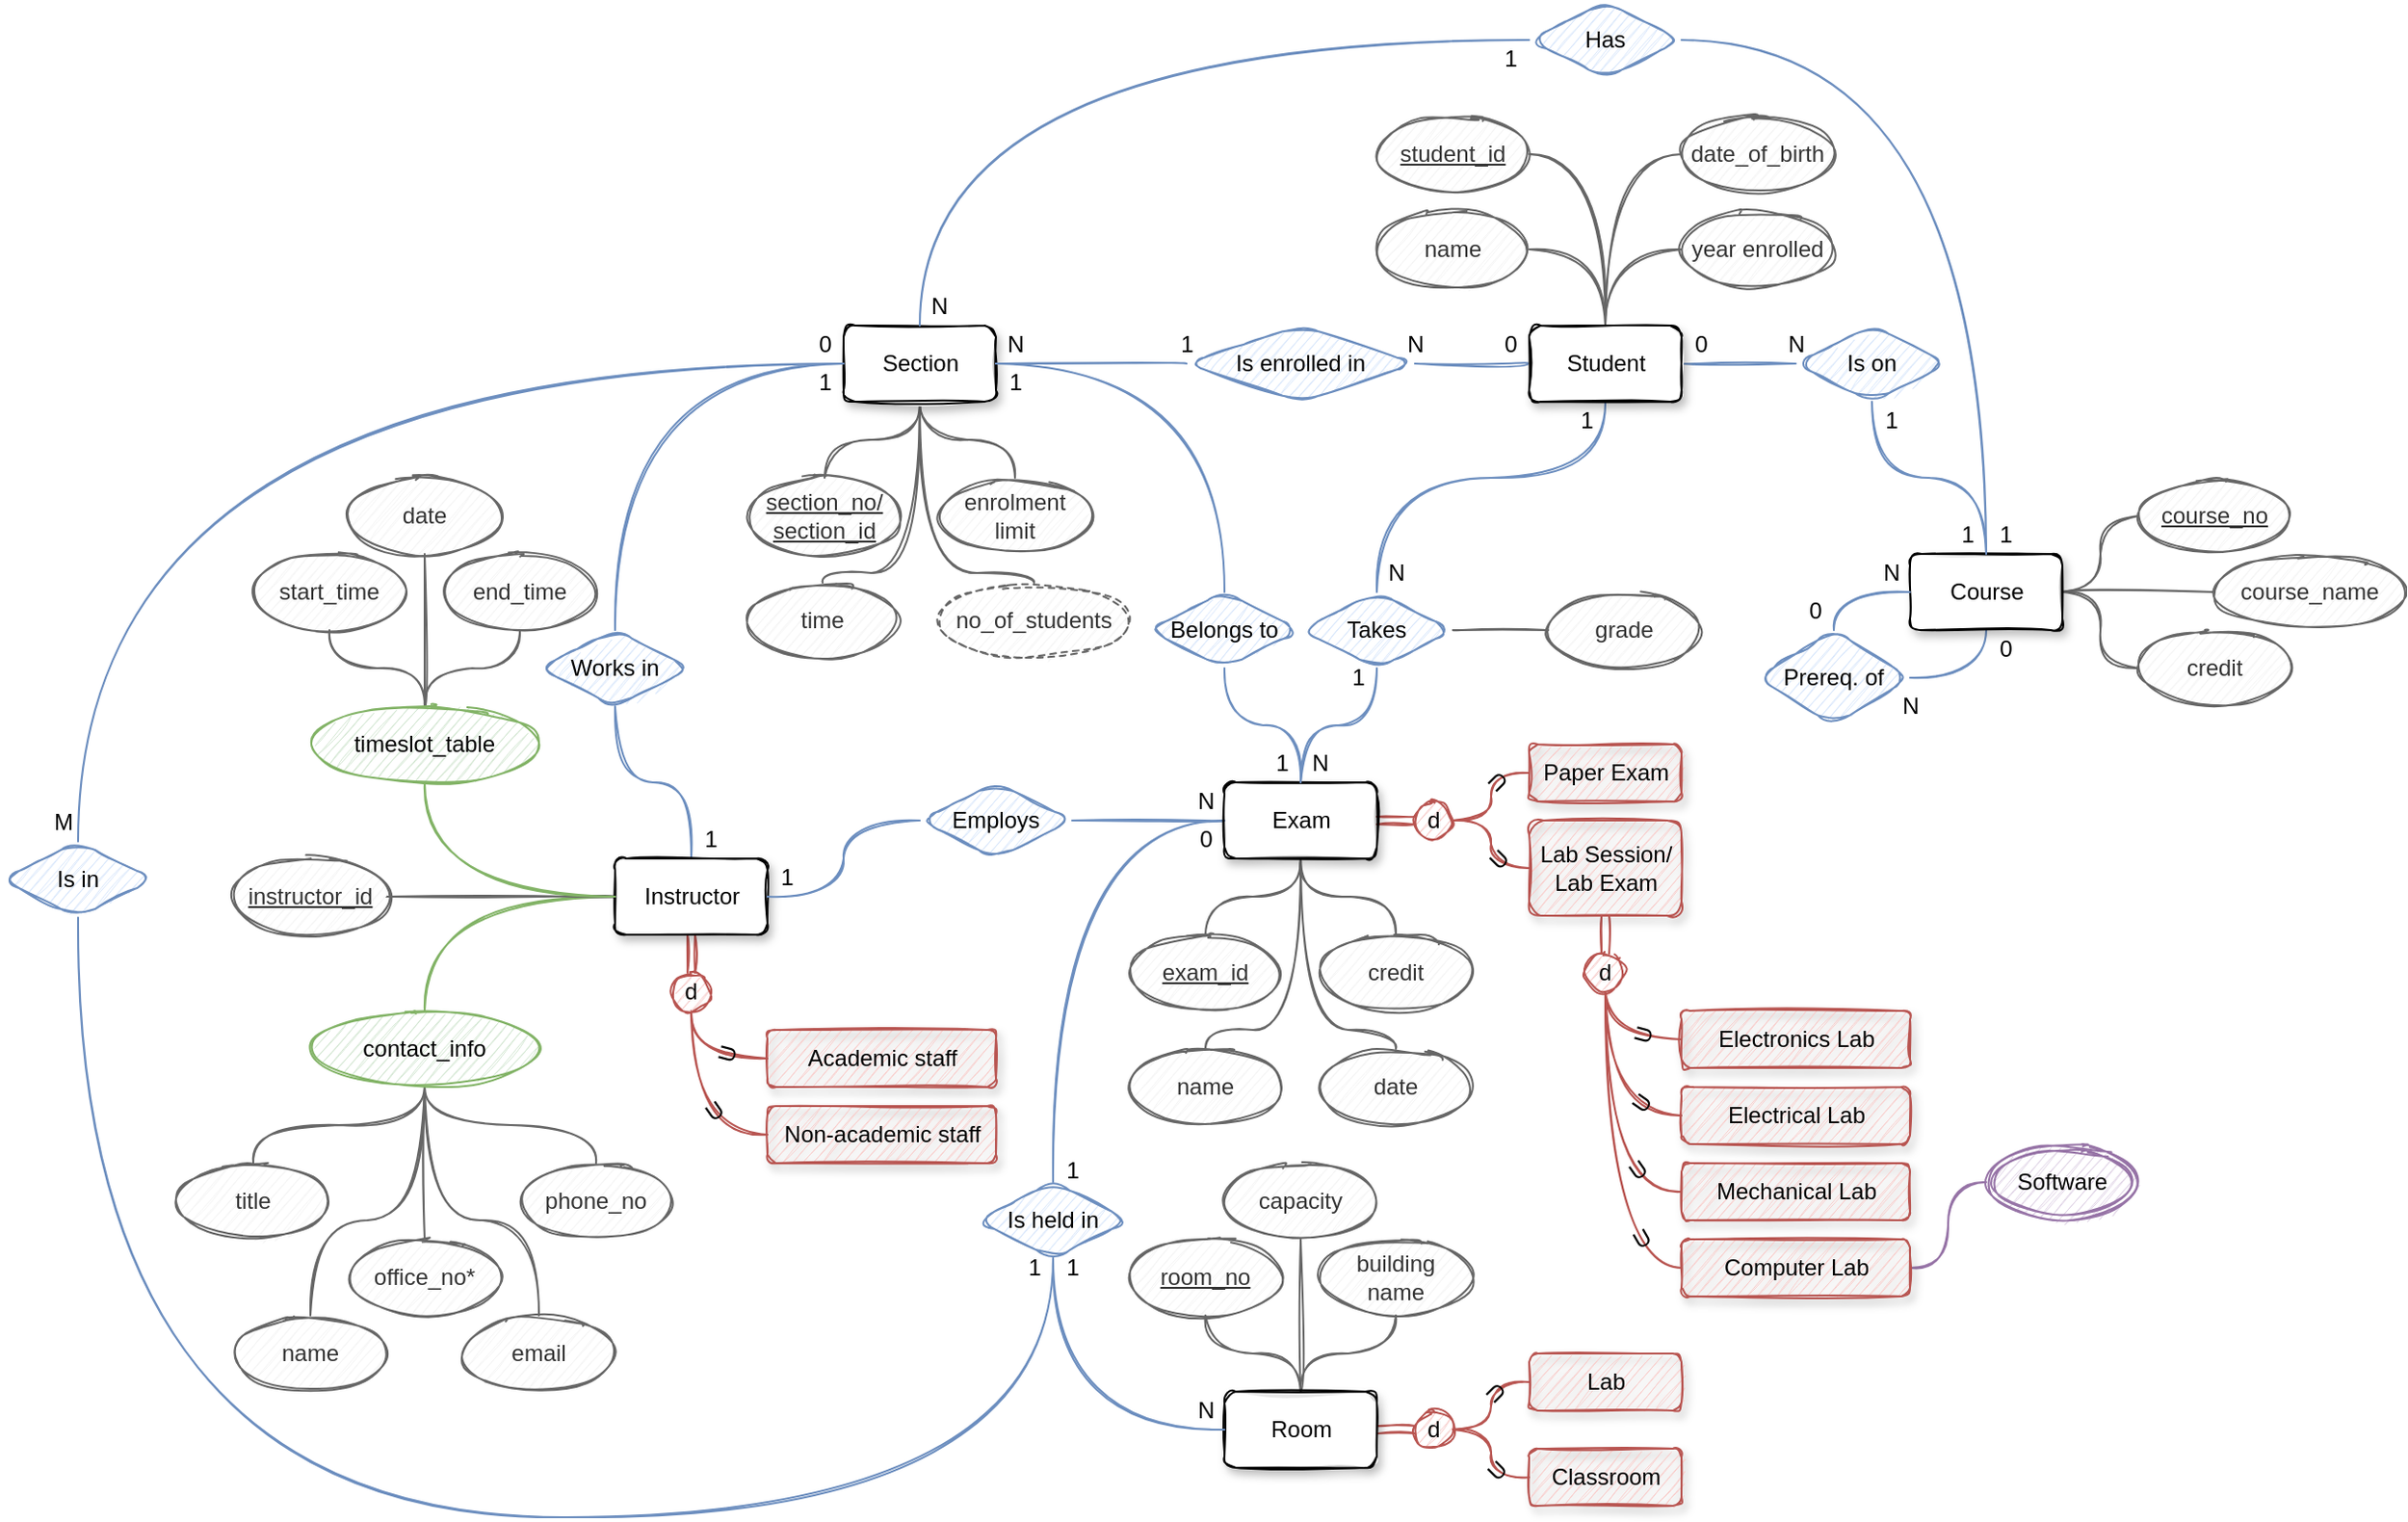 <mxfile version="15.6.8" type="device" pages="4"><diagram id="HyqoXdHVUe1maNDS0zuc" name="Problem 1"><mxGraphModel dx="1965" dy="788" grid="0" gridSize="10" guides="1" tooltips="1" connect="1" arrows="1" fold="1" page="0" pageScale="1" pageWidth="827" pageHeight="1169" math="0" shadow="0"><root><mxCell id="0"/><mxCell id="1" parent="0"/><mxCell id="0Be4f71sbhaoo8Zj407p-29" style="edgeStyle=orthogonalEdgeStyle;orthogonalLoop=1;jettySize=auto;html=1;entryX=0.5;entryY=1;entryDx=0;entryDy=0;endArrow=none;endFill=0;exitX=0.5;exitY=0;exitDx=0;exitDy=0;fillColor=#dae8fc;strokeColor=#6c8ebf;sketch=1;curved=1;" parent="1" source="0Be4f71sbhaoo8Zj407p-5" target="0Be4f71sbhaoo8Zj407p-28" edge="1"><mxGeometry relative="1" as="geometry"><Array as="points"><mxPoint x="200" y="600"/><mxPoint x="160" y="600"/></Array></mxGeometry></mxCell><mxCell id="0Be4f71sbhaoo8Zj407p-60" style="edgeStyle=orthogonalEdgeStyle;rounded=1;orthogonalLoop=1;jettySize=auto;html=1;entryX=0.5;entryY=0;entryDx=0;entryDy=0;endArrow=none;endFill=0;fillColor=#d5e8d4;strokeColor=#82b366;sketch=1;curved=1;" parent="1" source="0Be4f71sbhaoo8Zj407p-5" target="0Be4f71sbhaoo8Zj407p-47" edge="1"><mxGeometry relative="1" as="geometry"/></mxCell><mxCell id="0Be4f71sbhaoo8Zj407p-76" style="edgeStyle=orthogonalEdgeStyle;rounded=1;orthogonalLoop=1;jettySize=auto;html=1;entryX=0.5;entryY=0;entryDx=0;entryDy=0;endArrow=none;endFill=0;fillColor=#f8cecc;strokeColor=#b85450;shape=link;sketch=1;curved=1;" parent="1" source="0Be4f71sbhaoo8Zj407p-5" target="0Be4f71sbhaoo8Zj407p-72" edge="1"><mxGeometry relative="1" as="geometry"/></mxCell><mxCell id="VdpoykBKv_Jv10hUnfET-2" style="edgeStyle=orthogonalEdgeStyle;rounded=1;orthogonalLoop=1;jettySize=auto;html=1;entryX=1;entryY=0.5;entryDx=0;entryDy=0;endArrow=none;endFill=0;elbow=vertical;fillColor=#f5f5f5;strokeColor=#666666;sketch=1;curved=1;" parent="1" source="0Be4f71sbhaoo8Zj407p-5" target="VdpoykBKv_Jv10hUnfET-1" edge="1"><mxGeometry relative="1" as="geometry"/></mxCell><mxCell id="0Be4f71sbhaoo8Zj407p-5" value="&lt;div&gt;Instructor&lt;/div&gt;" style="html=1;glass=0;shadow=1;rounded=1;sketch=1;" parent="1" vertex="1"><mxGeometry x="160" y="640" width="80" height="40" as="geometry"/></mxCell><mxCell id="0Be4f71sbhaoo8Zj407p-147" style="edgeStyle=orthogonalEdgeStyle;rounded=1;orthogonalLoop=1;jettySize=auto;html=1;entryX=0.5;entryY=0;entryDx=0;entryDy=0;endArrow=none;endFill=0;elbow=vertical;fillColor=#f5f5f5;strokeColor=#666666;sketch=1;curved=1;" parent="1" source="0Be4f71sbhaoo8Zj407p-6" target="0Be4f71sbhaoo8Zj407p-120" edge="1"><mxGeometry relative="1" as="geometry"><Array as="points"><mxPoint x="320" y="490"/><mxPoint x="380" y="490"/></Array></mxGeometry></mxCell><mxCell id="0Be4f71sbhaoo8Zj407p-150" style="edgeStyle=orthogonalEdgeStyle;rounded=1;orthogonalLoop=1;jettySize=auto;html=1;entryX=0.5;entryY=0;entryDx=0;entryDy=0;endArrow=none;endFill=0;elbow=vertical;exitX=0.5;exitY=1;exitDx=0;exitDy=0;fillColor=#f5f5f5;strokeColor=#666666;sketch=1;curved=1;" parent="1" source="0Be4f71sbhaoo8Zj407p-6" target="0Be4f71sbhaoo8Zj407p-117" edge="1"><mxGeometry relative="1" as="geometry"/></mxCell><mxCell id="0Be4f71sbhaoo8Zj407p-151" style="edgeStyle=orthogonalEdgeStyle;rounded=1;orthogonalLoop=1;jettySize=auto;html=1;entryX=0.5;entryY=0;entryDx=0;entryDy=0;endArrow=none;endFill=0;elbow=vertical;exitX=0.5;exitY=1;exitDx=0;exitDy=0;fillColor=#f5f5f5;strokeColor=#666666;sketch=1;curved=1;" parent="1" source="0Be4f71sbhaoo8Zj407p-6" target="0Be4f71sbhaoo8Zj407p-119" edge="1"><mxGeometry relative="1" as="geometry"><Array as="points"><mxPoint x="320" y="490"/><mxPoint x="269" y="490"/></Array></mxGeometry></mxCell><mxCell id="0Be4f71sbhaoo8Zj407p-152" style="edgeStyle=orthogonalEdgeStyle;rounded=1;orthogonalLoop=1;jettySize=auto;html=1;entryX=0.5;entryY=0;entryDx=0;entryDy=0;endArrow=none;endFill=0;elbow=vertical;fillColor=#f5f5f5;strokeColor=#666666;sketch=1;curved=1;" parent="1" source="0Be4f71sbhaoo8Zj407p-6" target="0Be4f71sbhaoo8Zj407p-118" edge="1"><mxGeometry relative="1" as="geometry"><Array as="points"><mxPoint x="320" y="420"/><mxPoint x="370" y="420"/></Array></mxGeometry></mxCell><mxCell id="ZSdhfRrUmjD3E12yOSkW-13" style="edgeStyle=orthogonalEdgeStyle;curved=1;rounded=0;sketch=1;orthogonalLoop=1;jettySize=auto;html=1;entryX=0.5;entryY=0;entryDx=0;entryDy=0;endArrow=none;endFill=0;fillColor=#dae8fc;strokeColor=#6c8ebf;" edge="1" parent="1" source="0Be4f71sbhaoo8Zj407p-6" target="ZSdhfRrUmjD3E12yOSkW-12"><mxGeometry relative="1" as="geometry"/></mxCell><mxCell id="0Be4f71sbhaoo8Zj407p-6" value="Section" style="html=1;glass=0;shadow=1;rounded=1;sketch=1;" parent="1" vertex="1"><mxGeometry x="280" y="360" width="80" height="40" as="geometry"/></mxCell><mxCell id="0Be4f71sbhaoo8Zj407p-23" style="edgeStyle=orthogonalEdgeStyle;orthogonalLoop=1;jettySize=auto;html=1;entryX=0.5;entryY=0;entryDx=0;entryDy=0;endArrow=none;endFill=0;fillColor=#dae8fc;strokeColor=#6c8ebf;exitX=0;exitY=0.5;exitDx=0;exitDy=0;sketch=1;curved=1;" parent="1" source="0Be4f71sbhaoo8Zj407p-7" target="0Be4f71sbhaoo8Zj407p-22" edge="1"><mxGeometry relative="1" as="geometry"/></mxCell><mxCell id="0Be4f71sbhaoo8Zj407p-26" style="edgeStyle=orthogonalEdgeStyle;orthogonalLoop=1;jettySize=auto;html=1;entryX=1;entryY=0.5;entryDx=0;entryDy=0;endArrow=none;endFill=0;fillColor=#dae8fc;strokeColor=#6c8ebf;exitX=0;exitY=0.5;exitDx=0;exitDy=0;sketch=1;curved=1;" parent="1" source="0Be4f71sbhaoo8Zj407p-7" target="0Be4f71sbhaoo8Zj407p-25" edge="1"><mxGeometry relative="1" as="geometry"/></mxCell><mxCell id="0Be4f71sbhaoo8Zj407p-68" style="edgeStyle=orthogonalEdgeStyle;rounded=1;orthogonalLoop=1;jettySize=auto;html=1;entryX=0;entryY=0.5;entryDx=0;entryDy=0;endArrow=none;endFill=0;fillColor=#f8cecc;strokeColor=#b85450;shape=link;sketch=1;curved=1;" parent="1" source="0Be4f71sbhaoo8Zj407p-7" target="0Be4f71sbhaoo8Zj407p-67" edge="1"><mxGeometry relative="1" as="geometry"/></mxCell><mxCell id="0Be4f71sbhaoo8Zj407p-89" style="edgeStyle=orthogonalEdgeStyle;rounded=1;orthogonalLoop=1;jettySize=auto;html=1;entryX=0.5;entryY=0;entryDx=0;entryDy=0;endArrow=none;endFill=0;fillColor=#f5f5f5;strokeColor=#666666;sketch=1;curved=1;" parent="1" source="0Be4f71sbhaoo8Zj407p-7" target="0Be4f71sbhaoo8Zj407p-83" edge="1"><mxGeometry relative="1" as="geometry"/></mxCell><mxCell id="0Be4f71sbhaoo8Zj407p-90" style="edgeStyle=orthogonalEdgeStyle;rounded=1;orthogonalLoop=1;jettySize=auto;html=1;entryX=0.5;entryY=0;entryDx=0;entryDy=0;endArrow=none;endFill=0;fillColor=#f5f5f5;strokeColor=#666666;sketch=1;curved=1;" parent="1" source="0Be4f71sbhaoo8Zj407p-7" target="0Be4f71sbhaoo8Zj407p-86" edge="1"><mxGeometry relative="1" as="geometry"/></mxCell><mxCell id="0Be4f71sbhaoo8Zj407p-91" style="edgeStyle=orthogonalEdgeStyle;rounded=1;orthogonalLoop=1;jettySize=auto;html=1;entryX=0.5;entryY=0;entryDx=0;entryDy=0;endArrow=none;endFill=0;fillColor=#f5f5f5;strokeColor=#666666;sketch=1;curved=1;" parent="1" source="0Be4f71sbhaoo8Zj407p-7" target="0Be4f71sbhaoo8Zj407p-85" edge="1"><mxGeometry relative="1" as="geometry"><Array as="points"><mxPoint x="520" y="730"/><mxPoint x="470" y="730"/></Array></mxGeometry></mxCell><mxCell id="0Be4f71sbhaoo8Zj407p-155" style="edgeStyle=orthogonalEdgeStyle;rounded=1;orthogonalLoop=1;jettySize=auto;html=1;entryX=0.5;entryY=0;entryDx=0;entryDy=0;endArrow=none;endFill=0;elbow=vertical;fillColor=#f5f5f5;strokeColor=#666666;sketch=1;curved=1;" parent="1" source="0Be4f71sbhaoo8Zj407p-7" target="0Be4f71sbhaoo8Zj407p-154" edge="1"><mxGeometry relative="1" as="geometry"><Array as="points"><mxPoint x="520" y="730"/><mxPoint x="570" y="730"/></Array></mxGeometry></mxCell><mxCell id="0Be4f71sbhaoo8Zj407p-158" style="edgeStyle=orthogonalEdgeStyle;rounded=1;orthogonalLoop=1;jettySize=auto;html=1;entryX=0.5;entryY=1;entryDx=0;entryDy=0;endArrow=none;endFill=0;elbow=vertical;fillColor=#dae8fc;strokeColor=#6c8ebf;sketch=1;curved=1;" parent="1" target="0Be4f71sbhaoo8Zj407p-157" edge="1"><mxGeometry relative="1" as="geometry"><mxPoint x="520" y="600" as="sourcePoint"/></mxGeometry></mxCell><mxCell id="0Be4f71sbhaoo8Zj407p-7" value="Exam" style="html=1;glass=0;shadow=1;rounded=1;sketch=1;" parent="1" vertex="1"><mxGeometry x="480" y="600" width="80" height="40" as="geometry"/></mxCell><mxCell id="0Be4f71sbhaoo8Zj407p-107" style="edgeStyle=orthogonalEdgeStyle;rounded=1;orthogonalLoop=1;jettySize=auto;html=1;entryX=0.5;entryY=1;entryDx=0;entryDy=0;endArrow=none;endFill=0;fillColor=#f5f5f5;strokeColor=#666666;sketch=1;curved=1;" parent="1" source="0Be4f71sbhaoo8Zj407p-8" target="0Be4f71sbhaoo8Zj407p-102" edge="1"><mxGeometry relative="1" as="geometry"/></mxCell><mxCell id="0Be4f71sbhaoo8Zj407p-108" style="edgeStyle=orthogonalEdgeStyle;rounded=1;orthogonalLoop=1;jettySize=auto;html=1;entryX=0.5;entryY=1;entryDx=0;entryDy=0;endArrow=none;endFill=0;fillColor=#f5f5f5;strokeColor=#666666;sketch=1;curved=1;" parent="1" source="0Be4f71sbhaoo8Zj407p-8" target="0Be4f71sbhaoo8Zj407p-106" edge="1"><mxGeometry relative="1" as="geometry"/></mxCell><mxCell id="0Be4f71sbhaoo8Zj407p-172" style="edgeStyle=orthogonalEdgeStyle;rounded=1;orthogonalLoop=1;jettySize=auto;html=1;entryX=0.5;entryY=1;entryDx=0;entryDy=0;endArrow=none;endFill=0;elbow=vertical;fillColor=#f5f5f5;strokeColor=#666666;sketch=1;curved=1;" parent="1" source="0Be4f71sbhaoo8Zj407p-8" target="0Be4f71sbhaoo8Zj407p-171" edge="1"><mxGeometry relative="1" as="geometry"/></mxCell><mxCell id="xUXQSNohO5RqXIb-EJ1M-1" style="edgeStyle=orthogonalEdgeStyle;rounded=0;orthogonalLoop=1;jettySize=auto;html=1;entryX=0;entryY=0.5;entryDx=0;entryDy=0;labelBackgroundColor=default;fontColor=default;shape=link;strokeColor=#b85450;fillColor=#f8cecc;sketch=1;curved=1;" parent="1" source="0Be4f71sbhaoo8Zj407p-8" target="0Be4f71sbhaoo8Zj407p-97" edge="1"><mxGeometry relative="1" as="geometry"/></mxCell><mxCell id="0Be4f71sbhaoo8Zj407p-8" value="Room" style="html=1;glass=0;shadow=1;rounded=1;labelBackgroundColor=default;sketch=1;" parent="1" vertex="1"><mxGeometry x="480" y="920" width="80" height="40" as="geometry"/></mxCell><mxCell id="0Be4f71sbhaoo8Zj407p-34" style="edgeStyle=orthogonalEdgeStyle;orthogonalLoop=1;jettySize=auto;html=1;entryX=1;entryY=0.5;entryDx=0;entryDy=0;endArrow=none;endFill=0;fillColor=#dae8fc;strokeColor=#6c8ebf;exitX=0;exitY=0.5;exitDx=0;exitDy=0;sketch=1;curved=1;" parent="1" source="0Be4f71sbhaoo8Zj407p-9" target="0Be4f71sbhaoo8Zj407p-33" edge="1"><mxGeometry relative="1" as="geometry"/></mxCell><mxCell id="0Be4f71sbhaoo8Zj407p-36" style="edgeStyle=orthogonalEdgeStyle;orthogonalLoop=1;jettySize=auto;html=1;entryX=0.5;entryY=0;entryDx=0;entryDy=0;endArrow=none;endFill=0;fillColor=#dae8fc;strokeColor=#6c8ebf;sketch=1;curved=1;" parent="1" source="0Be4f71sbhaoo8Zj407p-9" target="0Be4f71sbhaoo8Zj407p-31" edge="1"><mxGeometry relative="1" as="geometry"><Array as="points"><mxPoint x="680" y="440"/><mxPoint x="560" y="440"/></Array></mxGeometry></mxCell><mxCell id="0Be4f71sbhaoo8Zj407p-41" style="edgeStyle=orthogonalEdgeStyle;orthogonalLoop=1;jettySize=auto;html=1;entryX=0;entryY=0.5;entryDx=0;entryDy=0;endArrow=none;endFill=0;fillColor=#dae8fc;strokeColor=#6c8ebf;exitX=1;exitY=0.5;exitDx=0;exitDy=0;sketch=1;curved=1;" parent="1" source="0Be4f71sbhaoo8Zj407p-9" target="0Be4f71sbhaoo8Zj407p-39" edge="1"><mxGeometry relative="1" as="geometry"/></mxCell><mxCell id="0Be4f71sbhaoo8Zj407p-113" style="edgeStyle=orthogonalEdgeStyle;rounded=1;orthogonalLoop=1;jettySize=auto;html=1;entryX=1;entryY=0.5;entryDx=0;entryDy=0;endArrow=none;endFill=0;fillColor=#f5f5f5;strokeColor=#666666;sketch=1;curved=1;" parent="1" source="0Be4f71sbhaoo8Zj407p-9" target="0Be4f71sbhaoo8Zj407p-112" edge="1"><mxGeometry relative="1" as="geometry"/></mxCell><mxCell id="0Be4f71sbhaoo8Zj407p-114" style="edgeStyle=orthogonalEdgeStyle;rounded=1;orthogonalLoop=1;jettySize=auto;html=1;entryX=1;entryY=0.5;entryDx=0;entryDy=0;endArrow=none;endFill=0;fillColor=#f5f5f5;strokeColor=#666666;sketch=1;curved=1;" parent="1" source="0Be4f71sbhaoo8Zj407p-9" target="0Be4f71sbhaoo8Zj407p-109" edge="1"><mxGeometry relative="1" as="geometry"/></mxCell><mxCell id="0Be4f71sbhaoo8Zj407p-115" style="edgeStyle=orthogonalEdgeStyle;rounded=1;orthogonalLoop=1;jettySize=auto;html=1;entryX=0;entryY=0.5;entryDx=0;entryDy=0;endArrow=none;endFill=0;fillColor=#f5f5f5;strokeColor=#666666;sketch=1;curved=1;" parent="1" source="0Be4f71sbhaoo8Zj407p-9" target="0Be4f71sbhaoo8Zj407p-110" edge="1"><mxGeometry relative="1" as="geometry"/></mxCell><mxCell id="0Be4f71sbhaoo8Zj407p-116" style="edgeStyle=orthogonalEdgeStyle;rounded=1;orthogonalLoop=1;jettySize=auto;html=1;entryX=0;entryY=0.5;entryDx=0;entryDy=0;endArrow=none;endFill=0;fillColor=#f5f5f5;strokeColor=#666666;sketch=1;curved=1;" parent="1" source="0Be4f71sbhaoo8Zj407p-9" target="0Be4f71sbhaoo8Zj407p-111" edge="1"><mxGeometry relative="1" as="geometry"/></mxCell><mxCell id="0Be4f71sbhaoo8Zj407p-9" value="Student" style="html=1;glass=0;shadow=1;rounded=1;sketch=1;" parent="1" vertex="1"><mxGeometry x="640" y="360" width="80" height="40" as="geometry"/></mxCell><mxCell id="0Be4f71sbhaoo8Zj407p-129" style="edgeStyle=orthogonalEdgeStyle;rounded=1;orthogonalLoop=1;jettySize=auto;html=1;entryX=0.5;entryY=0;entryDx=0;entryDy=0;endArrow=none;endFill=0;fillColor=#f8cecc;strokeColor=#b85450;shape=link;sketch=1;curved=1;" parent="1" source="0Be4f71sbhaoo8Zj407p-10" target="0Be4f71sbhaoo8Zj407p-128" edge="1"><mxGeometry relative="1" as="geometry"/></mxCell><mxCell id="0Be4f71sbhaoo8Zj407p-10" value="&lt;div&gt;Lab Session/&lt;/div&gt;&lt;div&gt;Lab Exam&lt;/div&gt;" style="html=1;glass=0;shadow=1;rounded=1;fillColor=#f8cecc;strokeColor=#b85450;fontColor=default;sketch=1;" parent="1" vertex="1"><mxGeometry x="640" y="620" width="80" height="50" as="geometry"/></mxCell><mxCell id="0Be4f71sbhaoo8Zj407p-11" value="Paper Exam" style="html=1;glass=0;shadow=1;rounded=1;fillColor=#f8cecc;strokeColor=#b85450;fontColor=default;sketch=1;" parent="1" vertex="1"><mxGeometry x="640" y="580" width="80" height="30" as="geometry"/></mxCell><mxCell id="0Be4f71sbhaoo8Zj407p-17" style="edgeStyle=orthogonalEdgeStyle;orthogonalLoop=1;jettySize=auto;html=1;entryX=1;entryY=0.5;entryDx=0;entryDy=0;exitX=0.5;exitY=1;exitDx=0;exitDy=0;endArrow=none;endFill=0;fillColor=#dae8fc;strokeColor=#6c8ebf;sketch=1;curved=1;" parent="1" source="0Be4f71sbhaoo8Zj407p-14" target="0Be4f71sbhaoo8Zj407p-16" edge="1"><mxGeometry relative="1" as="geometry"/></mxCell><mxCell id="0Be4f71sbhaoo8Zj407p-80" style="edgeStyle=orthogonalEdgeStyle;rounded=1;orthogonalLoop=1;jettySize=auto;html=1;entryX=0;entryY=0.5;entryDx=0;entryDy=0;endArrow=none;endFill=0;fillColor=#f5f5f5;strokeColor=#666666;sketch=1;curved=1;" parent="1" source="0Be4f71sbhaoo8Zj407p-14" target="0Be4f71sbhaoo8Zj407p-77" edge="1"><mxGeometry relative="1" as="geometry"/></mxCell><mxCell id="0Be4f71sbhaoo8Zj407p-81" style="edgeStyle=orthogonalEdgeStyle;rounded=1;orthogonalLoop=1;jettySize=auto;html=1;entryX=0;entryY=0.5;entryDx=0;entryDy=0;endArrow=none;endFill=0;fillColor=#f5f5f5;strokeColor=#666666;sketch=1;curved=1;" parent="1" source="0Be4f71sbhaoo8Zj407p-14" target="0Be4f71sbhaoo8Zj407p-79" edge="1"><mxGeometry relative="1" as="geometry"/></mxCell><mxCell id="0Be4f71sbhaoo8Zj407p-82" style="edgeStyle=orthogonalEdgeStyle;rounded=1;orthogonalLoop=1;jettySize=auto;html=1;entryX=0;entryY=0.5;entryDx=0;entryDy=0;endArrow=none;endFill=0;fillColor=#f5f5f5;strokeColor=#666666;sketch=1;curved=1;" parent="1" source="0Be4f71sbhaoo8Zj407p-14" target="0Be4f71sbhaoo8Zj407p-78" edge="1"><mxGeometry relative="1" as="geometry"/></mxCell><mxCell id="ZSdhfRrUmjD3E12yOSkW-4" style="edgeStyle=orthogonalEdgeStyle;rounded=0;orthogonalLoop=1;jettySize=auto;html=1;entryX=1;entryY=0.5;entryDx=0;entryDy=0;endArrow=none;endFill=0;exitX=0.5;exitY=0;exitDx=0;exitDy=0;fillColor=#dae8fc;strokeColor=#6c8ebf;sketch=1;curved=1;" edge="1" parent="1" source="0Be4f71sbhaoo8Zj407p-14" target="ZSdhfRrUmjD3E12yOSkW-3"><mxGeometry relative="1" as="geometry"/></mxCell><mxCell id="0Be4f71sbhaoo8Zj407p-14" value="Course" style="html=1;glass=0;shadow=1;rounded=1;sketch=1;" parent="1" vertex="1"><mxGeometry x="840" y="480" width="80" height="40" as="geometry"/></mxCell><mxCell id="0Be4f71sbhaoo8Zj407p-18" style="edgeStyle=orthogonalEdgeStyle;orthogonalLoop=1;jettySize=auto;html=1;entryX=0;entryY=0.5;entryDx=0;entryDy=0;exitX=0.5;exitY=0;exitDx=0;exitDy=0;endArrow=none;endFill=0;fillColor=#dae8fc;strokeColor=#6c8ebf;sketch=1;curved=1;" parent="1" source="0Be4f71sbhaoo8Zj407p-16" target="0Be4f71sbhaoo8Zj407p-14" edge="1"><mxGeometry relative="1" as="geometry"/></mxCell><mxCell id="0Be4f71sbhaoo8Zj407p-16" value="&lt;div&gt;Prereq. of&lt;/div&gt;" style="shape=rhombus;perimeter=rhombusPerimeter;whiteSpace=wrap;html=1;align=center;shadow=0;glass=0;rounded=1;fillColor=#dae8fc;strokeColor=#6c8ebf;fillStyle=auto;sketch=1;" parent="1" vertex="1"><mxGeometry x="760" y="520" width="80" height="50" as="geometry"/></mxCell><mxCell id="0Be4f71sbhaoo8Zj407p-24" style="edgeStyle=orthogonalEdgeStyle;orthogonalLoop=1;jettySize=auto;html=1;entryX=0;entryY=0.5;entryDx=0;entryDy=0;endArrow=none;endFill=0;fillColor=#dae8fc;strokeColor=#6c8ebf;exitX=0.5;exitY=1;exitDx=0;exitDy=0;sketch=1;curved=1;" parent="1" source="0Be4f71sbhaoo8Zj407p-22" target="0Be4f71sbhaoo8Zj407p-8" edge="1"><mxGeometry relative="1" as="geometry"/></mxCell><mxCell id="0Be4f71sbhaoo8Zj407p-22" value="Is held in" style="shape=rhombus;perimeter=rhombusPerimeter;whiteSpace=wrap;html=1;align=center;shadow=0;glass=0;rounded=1;fillColor=#dae8fc;strokeColor=#6c8ebf;sketch=1;" parent="1" vertex="1"><mxGeometry x="350" y="810" width="80" height="40" as="geometry"/></mxCell><mxCell id="0Be4f71sbhaoo8Zj407p-27" style="edgeStyle=orthogonalEdgeStyle;orthogonalLoop=1;jettySize=auto;html=1;entryX=1;entryY=0.5;entryDx=0;entryDy=0;endArrow=none;endFill=0;fillColor=#dae8fc;strokeColor=#6c8ebf;exitX=0;exitY=0.5;exitDx=0;exitDy=0;sketch=1;curved=1;" parent="1" source="0Be4f71sbhaoo8Zj407p-25" target="0Be4f71sbhaoo8Zj407p-5" edge="1"><mxGeometry relative="1" as="geometry"/></mxCell><mxCell id="0Be4f71sbhaoo8Zj407p-25" value="Employs" style="shape=rhombus;perimeter=rhombusPerimeter;whiteSpace=wrap;html=1;align=center;shadow=0;glass=0;rounded=1;fillColor=#dae8fc;strokeColor=#6c8ebf;sketch=1;" parent="1" vertex="1"><mxGeometry x="320" y="600" width="80" height="40" as="geometry"/></mxCell><mxCell id="0Be4f71sbhaoo8Zj407p-30" style="edgeStyle=orthogonalEdgeStyle;orthogonalLoop=1;jettySize=auto;html=1;entryX=0;entryY=0.5;entryDx=0;entryDy=0;endArrow=none;endFill=0;fillColor=#dae8fc;strokeColor=#6c8ebf;exitX=0.5;exitY=0;exitDx=0;exitDy=0;sketch=1;curved=1;" parent="1" source="0Be4f71sbhaoo8Zj407p-28" target="0Be4f71sbhaoo8Zj407p-6" edge="1"><mxGeometry relative="1" as="geometry"><mxPoint x="200.0" y="420" as="sourcePoint"/><Array as="points"><mxPoint x="160" y="380"/></Array></mxGeometry></mxCell><mxCell id="0Be4f71sbhaoo8Zj407p-28" value="Works in" style="shape=rhombus;perimeter=rhombusPerimeter;whiteSpace=wrap;html=1;align=center;shadow=0;glass=0;rounded=1;fillColor=#dae8fc;strokeColor=#6c8ebf;sketch=1;" parent="1" vertex="1"><mxGeometry x="120" y="520" width="80" height="40" as="geometry"/></mxCell><mxCell id="0Be4f71sbhaoo8Zj407p-37" style="edgeStyle=orthogonalEdgeStyle;orthogonalLoop=1;jettySize=auto;html=1;entryX=0.5;entryY=0;entryDx=0;entryDy=0;endArrow=none;endFill=0;fillColor=#dae8fc;strokeColor=#6c8ebf;exitX=0.5;exitY=1;exitDx=0;exitDy=0;sketch=1;curved=1;" parent="1" source="0Be4f71sbhaoo8Zj407p-31" target="0Be4f71sbhaoo8Zj407p-7" edge="1"><mxGeometry relative="1" as="geometry"/></mxCell><mxCell id="0Be4f71sbhaoo8Zj407p-126" style="edgeStyle=orthogonalEdgeStyle;rounded=1;orthogonalLoop=1;jettySize=auto;html=1;entryX=0;entryY=0.5;entryDx=0;entryDy=0;endArrow=none;endFill=0;fillColor=#f5f5f5;strokeColor=#666666;sketch=1;curved=1;" parent="1" source="0Be4f71sbhaoo8Zj407p-31" target="0Be4f71sbhaoo8Zj407p-125" edge="1"><mxGeometry relative="1" as="geometry"/></mxCell><mxCell id="0Be4f71sbhaoo8Zj407p-31" value="Takes" style="shape=rhombus;perimeter=rhombusPerimeter;whiteSpace=wrap;html=1;align=center;shadow=0;glass=0;rounded=1;fillColor=#dae8fc;strokeColor=#6c8ebf;sketch=1;" parent="1" vertex="1"><mxGeometry x="520" y="500" width="80" height="40" as="geometry"/></mxCell><mxCell id="0Be4f71sbhaoo8Zj407p-35" style="edgeStyle=orthogonalEdgeStyle;orthogonalLoop=1;jettySize=auto;html=1;entryX=1;entryY=0.5;entryDx=0;entryDy=0;endArrow=none;endFill=0;fillColor=#dae8fc;strokeColor=#6c8ebf;exitX=0;exitY=0.5;exitDx=0;exitDy=0;sketch=1;curved=1;" parent="1" source="0Be4f71sbhaoo8Zj407p-33" target="0Be4f71sbhaoo8Zj407p-6" edge="1"><mxGeometry relative="1" as="geometry"><mxPoint x="460" y="340" as="sourcePoint"/></mxGeometry></mxCell><mxCell id="0Be4f71sbhaoo8Zj407p-33" value="Is enrolled in" style="shape=rhombus;perimeter=rhombusPerimeter;whiteSpace=wrap;html=1;align=center;shadow=0;glass=0;rounded=1;fillColor=#dae8fc;strokeColor=#6c8ebf;sketch=1;" parent="1" vertex="1"><mxGeometry x="460" y="360" width="120" height="40" as="geometry"/></mxCell><mxCell id="0Be4f71sbhaoo8Zj407p-42" style="edgeStyle=orthogonalEdgeStyle;orthogonalLoop=1;jettySize=auto;html=1;entryX=0.5;entryY=0;entryDx=0;entryDy=0;endArrow=none;endFill=0;fillColor=#dae8fc;strokeColor=#6c8ebf;exitX=0.5;exitY=1;exitDx=0;exitDy=0;sketch=1;curved=1;" parent="1" source="0Be4f71sbhaoo8Zj407p-39" target="0Be4f71sbhaoo8Zj407p-14" edge="1"><mxGeometry relative="1" as="geometry"/></mxCell><mxCell id="0Be4f71sbhaoo8Zj407p-39" value="Is on" style="shape=rhombus;perimeter=rhombusPerimeter;whiteSpace=wrap;html=1;align=center;shadow=0;glass=0;rounded=1;fillColor=#dae8fc;strokeColor=#6c8ebf;sketch=1;" parent="1" vertex="1"><mxGeometry x="780" y="360" width="80" height="40" as="geometry"/></mxCell><mxCell id="0Be4f71sbhaoo8Zj407p-74" style="edgeStyle=orthogonalEdgeStyle;rounded=1;orthogonalLoop=1;jettySize=auto;html=1;entryX=0.5;entryY=1;entryDx=0;entryDy=0;endArrow=none;endFill=0;fillColor=#f8cecc;strokeColor=#b85450;sketch=1;curved=1;" parent="1" source="0Be4f71sbhaoo8Zj407p-43" target="0Be4f71sbhaoo8Zj407p-72" edge="1"><mxGeometry relative="1" as="geometry"/></mxCell><mxCell id="0Be4f71sbhaoo8Zj407p-43" value="Academic staff" style="html=1;glass=0;shadow=1;rounded=1;fillColor=#f8cecc;strokeColor=#b85450;fontColor=default;sketch=1;" parent="1" vertex="1"><mxGeometry x="240" y="730" width="120" height="30" as="geometry"/></mxCell><mxCell id="0Be4f71sbhaoo8Zj407p-44" value="Non-academic staff" style="html=1;glass=0;shadow=1;rounded=1;fillColor=#f8cecc;strokeColor=#b85450;fontColor=default;sketch=1;" parent="1" vertex="1"><mxGeometry x="240" y="770" width="120" height="30" as="geometry"/></mxCell><mxCell id="0Be4f71sbhaoo8Zj407p-53" style="edgeStyle=orthogonalEdgeStyle;rounded=1;orthogonalLoop=1;jettySize=auto;html=1;entryX=0.5;entryY=0;entryDx=0;entryDy=0;endArrow=none;endFill=0;fillColor=#f5f5f5;strokeColor=#666666;sketch=1;curved=1;" parent="1" source="0Be4f71sbhaoo8Zj407p-47" target="0Be4f71sbhaoo8Zj407p-48" edge="1"><mxGeometry relative="1" as="geometry"/></mxCell><mxCell id="0Be4f71sbhaoo8Zj407p-54" style="edgeStyle=orthogonalEdgeStyle;rounded=1;orthogonalLoop=1;jettySize=auto;html=1;entryX=0.5;entryY=0;entryDx=0;entryDy=0;endArrow=none;endFill=0;fillColor=#f5f5f5;strokeColor=#666666;sketch=1;curved=1;" parent="1" source="0Be4f71sbhaoo8Zj407p-47" target="0Be4f71sbhaoo8Zj407p-50" edge="1"><mxGeometry relative="1" as="geometry"><Array as="points"><mxPoint x="60" y="830"/><mxPoint y="830"/></Array></mxGeometry></mxCell><mxCell id="0Be4f71sbhaoo8Zj407p-55" style="edgeStyle=orthogonalEdgeStyle;rounded=1;orthogonalLoop=1;jettySize=auto;html=1;entryX=0.5;entryY=0;entryDx=0;entryDy=0;endArrow=none;endFill=0;fillColor=#f5f5f5;strokeColor=#666666;sketch=1;curved=1;" parent="1" source="0Be4f71sbhaoo8Zj407p-47" target="0Be4f71sbhaoo8Zj407p-51" edge="1"><mxGeometry relative="1" as="geometry"><Array as="points"><mxPoint x="60" y="830"/><mxPoint x="120" y="830"/><mxPoint x="120" y="880"/></Array></mxGeometry></mxCell><mxCell id="0Be4f71sbhaoo8Zj407p-56" style="edgeStyle=orthogonalEdgeStyle;rounded=1;orthogonalLoop=1;jettySize=auto;html=1;entryX=0.5;entryY=0;entryDx=0;entryDy=0;endArrow=none;endFill=0;fillColor=#f5f5f5;strokeColor=#666666;sketch=1;curved=1;" parent="1" source="0Be4f71sbhaoo8Zj407p-47" target="0Be4f71sbhaoo8Zj407p-49" edge="1"><mxGeometry relative="1" as="geometry"/></mxCell><mxCell id="0Be4f71sbhaoo8Zj407p-57" style="edgeStyle=orthogonalEdgeStyle;rounded=1;orthogonalLoop=1;jettySize=auto;html=1;entryX=0.5;entryY=0;entryDx=0;entryDy=0;endArrow=none;endFill=0;fillColor=#f5f5f5;strokeColor=#666666;sketch=1;curved=1;" parent="1" source="0Be4f71sbhaoo8Zj407p-47" target="0Be4f71sbhaoo8Zj407p-52" edge="1"><mxGeometry relative="1" as="geometry"/></mxCell><mxCell id="0Be4f71sbhaoo8Zj407p-47" value="contact_info" style="ellipse;whiteSpace=wrap;html=1;align=center;rounded=1;shadow=0;glass=0;fillColor=#d5e8d4;strokeColor=#82b366;sketch=1;" parent="1" vertex="1"><mxGeometry y="720" width="120" height="40" as="geometry"/></mxCell><mxCell id="0Be4f71sbhaoo8Zj407p-48" value="title" style="ellipse;whiteSpace=wrap;html=1;align=center;rounded=1;shadow=0;glass=0;fillColor=#f5f5f5;fontColor=#333333;strokeColor=#666666;sketch=1;" parent="1" vertex="1"><mxGeometry x="-70" y="800" width="80" height="40" as="geometry"/></mxCell><mxCell id="0Be4f71sbhaoo8Zj407p-49" value="office_no*" style="ellipse;whiteSpace=wrap;html=1;align=center;rounded=1;shadow=0;glass=0;fillColor=#f5f5f5;fontColor=#333333;strokeColor=#666666;sketch=1;" parent="1" vertex="1"><mxGeometry x="20" y="840" width="80" height="40" as="geometry"/></mxCell><mxCell id="0Be4f71sbhaoo8Zj407p-50" value="name" style="ellipse;whiteSpace=wrap;html=1;align=center;rounded=1;shadow=0;glass=0;fillColor=#f5f5f5;fontColor=#333333;strokeColor=#666666;sketch=1;" parent="1" vertex="1"><mxGeometry x="-40" y="880" width="80" height="40" as="geometry"/></mxCell><mxCell id="0Be4f71sbhaoo8Zj407p-51" value="email" style="ellipse;whiteSpace=wrap;html=1;align=center;rounded=1;shadow=0;glass=0;fillColor=#f5f5f5;fontColor=#333333;strokeColor=#666666;sketch=1;" parent="1" vertex="1"><mxGeometry x="80" y="880" width="80" height="40" as="geometry"/></mxCell><mxCell id="0Be4f71sbhaoo8Zj407p-52" value="phone_no" style="ellipse;whiteSpace=wrap;html=1;align=center;rounded=1;shadow=0;glass=0;fillColor=#f5f5f5;fontColor=#333333;strokeColor=#666666;sketch=1;" parent="1" vertex="1"><mxGeometry x="110" y="800" width="80" height="40" as="geometry"/></mxCell><mxCell id="0Be4f71sbhaoo8Zj407p-69" style="edgeStyle=orthogonalEdgeStyle;rounded=1;orthogonalLoop=1;jettySize=auto;html=1;entryX=0;entryY=0.5;entryDx=0;entryDy=0;endArrow=none;endFill=0;fillColor=#f8cecc;strokeColor=#b85450;sketch=1;curved=1;" parent="1" source="0Be4f71sbhaoo8Zj407p-67" target="0Be4f71sbhaoo8Zj407p-11" edge="1"><mxGeometry relative="1" as="geometry"/></mxCell><mxCell id="0Be4f71sbhaoo8Zj407p-70" style="edgeStyle=orthogonalEdgeStyle;rounded=1;orthogonalLoop=1;jettySize=auto;html=1;entryX=0;entryY=0.5;entryDx=0;entryDy=0;endArrow=none;endFill=0;fillColor=#f8cecc;strokeColor=#b85450;sketch=1;curved=1;" parent="1" source="0Be4f71sbhaoo8Zj407p-67" target="0Be4f71sbhaoo8Zj407p-10" edge="1"><mxGeometry relative="1" as="geometry"/></mxCell><mxCell id="0Be4f71sbhaoo8Zj407p-67" value="d" style="ellipse;whiteSpace=wrap;html=1;align=center;rounded=1;shadow=0;glass=0;fillStyle=auto;fillColor=#f8cecc;strokeColor=#b85450;sketch=1;" parent="1" vertex="1"><mxGeometry x="580" y="610" width="20" height="20" as="geometry"/></mxCell><mxCell id="0Be4f71sbhaoo8Zj407p-75" style="edgeStyle=orthogonalEdgeStyle;rounded=1;orthogonalLoop=1;jettySize=auto;html=1;entryX=0;entryY=0.5;entryDx=0;entryDy=0;endArrow=none;endFill=0;exitX=0.5;exitY=1;exitDx=0;exitDy=0;fillColor=#f8cecc;strokeColor=#b85450;sketch=1;curved=1;" parent="1" source="0Be4f71sbhaoo8Zj407p-72" target="0Be4f71sbhaoo8Zj407p-44" edge="1"><mxGeometry relative="1" as="geometry"/></mxCell><mxCell id="0Be4f71sbhaoo8Zj407p-72" value="d" style="ellipse;whiteSpace=wrap;html=1;align=center;rounded=1;shadow=0;glass=0;fillStyle=auto;fillColor=#f8cecc;strokeColor=#b85450;sketch=1;" parent="1" vertex="1"><mxGeometry x="190" y="700" width="20" height="20" as="geometry"/></mxCell><mxCell id="0Be4f71sbhaoo8Zj407p-77" value="&lt;u&gt;course_no&lt;/u&gt;" style="ellipse;whiteSpace=wrap;html=1;align=center;rounded=1;shadow=0;glass=0;fillColor=#f5f5f5;fontColor=#333333;strokeColor=#666666;sketch=1;" parent="1" vertex="1"><mxGeometry x="960" y="440" width="80" height="40" as="geometry"/></mxCell><mxCell id="0Be4f71sbhaoo8Zj407p-78" value="course_name" style="ellipse;whiteSpace=wrap;html=1;align=center;rounded=1;shadow=0;glass=0;fillColor=#f5f5f5;fontColor=#333333;strokeColor=#666666;sketch=1;" parent="1" vertex="1"><mxGeometry x="1000" y="480" width="100" height="40" as="geometry"/></mxCell><mxCell id="0Be4f71sbhaoo8Zj407p-79" value="credit" style="ellipse;whiteSpace=wrap;html=1;align=center;rounded=1;shadow=0;glass=0;fillColor=#f5f5f5;fontColor=#333333;strokeColor=#666666;sketch=1;" parent="1" vertex="1"><mxGeometry x="960" y="520" width="80" height="40" as="geometry"/></mxCell><mxCell id="0Be4f71sbhaoo8Zj407p-83" value="&lt;u&gt;exam_id&lt;/u&gt;" style="ellipse;whiteSpace=wrap;html=1;align=center;rounded=1;shadow=0;glass=0;fillColor=#f5f5f5;fontColor=#333333;strokeColor=#666666;sketch=1;" parent="1" vertex="1"><mxGeometry x="430" y="680" width="80" height="40" as="geometry"/></mxCell><mxCell id="0Be4f71sbhaoo8Zj407p-85" value="name" style="ellipse;whiteSpace=wrap;html=1;align=center;rounded=1;shadow=0;glass=0;fillColor=#f5f5f5;fontColor=#333333;strokeColor=#666666;sketch=1;" parent="1" vertex="1"><mxGeometry x="430" y="740" width="80" height="40" as="geometry"/></mxCell><mxCell id="0Be4f71sbhaoo8Zj407p-86" value="credit" style="ellipse;whiteSpace=wrap;html=1;align=center;rounded=1;shadow=0;glass=0;fillColor=#f5f5f5;fontColor=#333333;strokeColor=#666666;sketch=1;" parent="1" vertex="1"><mxGeometry x="530" y="680" width="80" height="40" as="geometry"/></mxCell><mxCell id="0Be4f71sbhaoo8Zj407p-93" value="Lab" style="html=1;glass=0;shadow=1;rounded=1;fillColor=#f8cecc;strokeColor=#b85450;fontColor=default;sketch=1;" parent="1" vertex="1"><mxGeometry x="640" y="900" width="80" height="30" as="geometry"/></mxCell><mxCell id="0Be4f71sbhaoo8Zj407p-94" value="Classroom" style="html=1;glass=0;shadow=1;rounded=1;fillColor=#f8cecc;strokeColor=#b85450;fontColor=default;sketch=1;" parent="1" vertex="1"><mxGeometry x="640" y="950" width="80" height="30" as="geometry"/></mxCell><mxCell id="0Be4f71sbhaoo8Zj407p-99" style="edgeStyle=orthogonalEdgeStyle;rounded=1;orthogonalLoop=1;jettySize=auto;html=1;endArrow=none;endFill=0;exitX=1;exitY=0.5;exitDx=0;exitDy=0;fillColor=#f8cecc;strokeColor=#b85450;labelBackgroundColor=default;fontColor=default;entryX=0;entryY=0.5;entryDx=0;entryDy=0;sketch=1;curved=1;" parent="1" source="0Be4f71sbhaoo8Zj407p-97" target="0Be4f71sbhaoo8Zj407p-93" edge="1"><mxGeometry relative="1" as="geometry"><mxPoint x="600" y="900" as="targetPoint"/></mxGeometry></mxCell><mxCell id="0Be4f71sbhaoo8Zj407p-100" style="edgeStyle=orthogonalEdgeStyle;rounded=1;orthogonalLoop=1;jettySize=auto;html=1;entryX=0;entryY=0.5;entryDx=0;entryDy=0;endArrow=none;endFill=0;exitX=1;exitY=0.5;exitDx=0;exitDy=0;fillColor=#f8cecc;strokeColor=#b85450;labelBackgroundColor=default;fontColor=default;sketch=1;curved=1;" parent="1" source="0Be4f71sbhaoo8Zj407p-97" target="0Be4f71sbhaoo8Zj407p-94" edge="1"><mxGeometry relative="1" as="geometry"/></mxCell><mxCell id="0Be4f71sbhaoo8Zj407p-97" value="d" style="ellipse;whiteSpace=wrap;html=1;align=center;rounded=1;shadow=0;glass=0;fillStyle=auto;fillColor=#f8cecc;strokeColor=#b85450;fontColor=default;sketch=1;" parent="1" vertex="1"><mxGeometry x="580" y="930" width="20" height="20" as="geometry"/></mxCell><mxCell id="0Be4f71sbhaoo8Zj407p-102" value="&lt;u&gt;room_no&lt;/u&gt;" style="ellipse;whiteSpace=wrap;html=1;align=center;rounded=1;shadow=0;glass=0;fillColor=#f5f5f5;fontColor=#333333;strokeColor=#666666;sketch=1;" parent="1" vertex="1"><mxGeometry x="430" y="840" width="80" height="40" as="geometry"/></mxCell><mxCell id="0Be4f71sbhaoo8Zj407p-106" value="capacity" style="ellipse;whiteSpace=wrap;html=1;align=center;rounded=1;shadow=0;glass=0;fillColor=#f5f5f5;fontColor=#333333;strokeColor=#666666;sketch=1;" parent="1" vertex="1"><mxGeometry x="480" y="800" width="80" height="40" as="geometry"/></mxCell><mxCell id="0Be4f71sbhaoo8Zj407p-109" value="&lt;u&gt;student_id&lt;/u&gt;" style="ellipse;whiteSpace=wrap;html=1;align=center;rounded=1;shadow=0;glass=0;fillColor=#f5f5f5;fontColor=#333333;strokeColor=#666666;sketch=1;" parent="1" vertex="1"><mxGeometry x="560" y="250" width="80" height="40" as="geometry"/></mxCell><mxCell id="0Be4f71sbhaoo8Zj407p-110" value="date_of_birth" style="ellipse;whiteSpace=wrap;html=1;align=center;rounded=1;shadow=0;glass=0;fillColor=#f5f5f5;fontColor=#333333;strokeColor=#666666;sketch=1;" parent="1" vertex="1"><mxGeometry x="720" y="250" width="80" height="40" as="geometry"/></mxCell><mxCell id="0Be4f71sbhaoo8Zj407p-111" value="year enrolled" style="ellipse;whiteSpace=wrap;html=1;align=center;rounded=1;shadow=0;glass=0;fillColor=#f5f5f5;fontColor=#333333;strokeColor=#666666;sketch=1;" parent="1" vertex="1"><mxGeometry x="720" y="300" width="80" height="40" as="geometry"/></mxCell><mxCell id="0Be4f71sbhaoo8Zj407p-112" value="name" style="ellipse;whiteSpace=wrap;html=1;align=center;rounded=1;shadow=0;glass=0;fillColor=#f5f5f5;fontColor=#333333;strokeColor=#666666;sketch=1;" parent="1" vertex="1"><mxGeometry x="560" y="300" width="80" height="40" as="geometry"/></mxCell><mxCell id="0Be4f71sbhaoo8Zj407p-117" value="&lt;div&gt;&lt;u&gt;section_no/&lt;/u&gt;&lt;/div&gt;&lt;div&gt;&lt;u&gt;section_id&lt;br&gt;&lt;/u&gt;&lt;/div&gt;" style="ellipse;whiteSpace=wrap;html=1;align=center;rounded=1;shadow=0;glass=0;fillColor=#f5f5f5;fontColor=#333333;strokeColor=#666666;sketch=1;" parent="1" vertex="1"><mxGeometry x="230" y="440" width="80" height="40" as="geometry"/></mxCell><mxCell id="0Be4f71sbhaoo8Zj407p-118" value="&lt;div&gt;enrolment&lt;/div&gt;&lt;div&gt;limit&lt;/div&gt;" style="ellipse;whiteSpace=wrap;html=1;align=center;rounded=1;shadow=0;glass=0;fillColor=#f5f5f5;fontColor=#333333;strokeColor=#666666;sketch=1;" parent="1" vertex="1"><mxGeometry x="330" y="440" width="80" height="40" as="geometry"/></mxCell><mxCell id="0Be4f71sbhaoo8Zj407p-119" value="time" style="ellipse;whiteSpace=wrap;html=1;align=center;rounded=1;shadow=0;glass=0;fillColor=#f5f5f5;fontColor=#333333;strokeColor=#666666;sketch=1;" parent="1" vertex="1"><mxGeometry x="229" y="495" width="80" height="40" as="geometry"/></mxCell><mxCell id="0Be4f71sbhaoo8Zj407p-120" value="no_of_students" style="ellipse;whiteSpace=wrap;html=1;align=center;dashed=1;rounded=1;shadow=0;glass=0;fillStyle=auto;fillColor=#f5f5f5;fontColor=#333333;strokeColor=#666666;sketch=1;" parent="1" vertex="1"><mxGeometry x="330" y="495" width="100" height="40" as="geometry"/></mxCell><mxCell id="0Be4f71sbhaoo8Zj407p-125" value="grade" style="ellipse;whiteSpace=wrap;html=1;align=center;rounded=1;shadow=0;glass=0;fillColor=#f5f5f5;strokeColor=#666666;fontColor=#333333;sketch=1;" parent="1" vertex="1"><mxGeometry x="650" y="500" width="80" height="40" as="geometry"/></mxCell><mxCell id="0Be4f71sbhaoo8Zj407p-127" value="Electronics Lab" style="html=1;glass=0;shadow=1;rounded=1;fillColor=#f8cecc;strokeColor=#b85450;fontColor=default;sketch=1;" parent="1" vertex="1"><mxGeometry x="720" y="720" width="120" height="30" as="geometry"/></mxCell><mxCell id="0Be4f71sbhaoo8Zj407p-130" style="edgeStyle=orthogonalEdgeStyle;rounded=1;orthogonalLoop=1;jettySize=auto;html=1;entryX=0;entryY=0.5;entryDx=0;entryDy=0;endArrow=none;endFill=0;fillColor=#f8cecc;strokeColor=#b85450;exitX=0.5;exitY=1;exitDx=0;exitDy=0;sketch=1;curved=1;" parent="1" source="0Be4f71sbhaoo8Zj407p-128" target="0Be4f71sbhaoo8Zj407p-127" edge="1"><mxGeometry relative="1" as="geometry"/></mxCell><mxCell id="0Be4f71sbhaoo8Zj407p-134" style="edgeStyle=orthogonalEdgeStyle;rounded=1;orthogonalLoop=1;jettySize=auto;html=1;entryX=0;entryY=0.5;entryDx=0;entryDy=0;endArrow=none;endFill=0;exitX=0.5;exitY=1;exitDx=0;exitDy=0;fillColor=#f8cecc;strokeColor=#b85450;sketch=1;curved=1;" parent="1" source="0Be4f71sbhaoo8Zj407p-128" target="0Be4f71sbhaoo8Zj407p-131" edge="1"><mxGeometry relative="1" as="geometry"/></mxCell><mxCell id="0Be4f71sbhaoo8Zj407p-135" style="edgeStyle=orthogonalEdgeStyle;rounded=1;orthogonalLoop=1;jettySize=auto;html=1;entryX=0;entryY=0.5;entryDx=0;entryDy=0;endArrow=none;endFill=0;exitX=0.5;exitY=1;exitDx=0;exitDy=0;fillColor=#f8cecc;strokeColor=#b85450;sketch=1;curved=1;" parent="1" source="0Be4f71sbhaoo8Zj407p-128" target="0Be4f71sbhaoo8Zj407p-132" edge="1"><mxGeometry relative="1" as="geometry"/></mxCell><mxCell id="0Be4f71sbhaoo8Zj407p-136" style="edgeStyle=orthogonalEdgeStyle;rounded=1;orthogonalLoop=1;jettySize=auto;html=1;entryX=0;entryY=0.5;entryDx=0;entryDy=0;endArrow=none;endFill=0;exitX=0.5;exitY=1;exitDx=0;exitDy=0;fillColor=#f8cecc;strokeColor=#b85450;sketch=1;curved=1;" parent="1" source="0Be4f71sbhaoo8Zj407p-128" target="0Be4f71sbhaoo8Zj407p-133" edge="1"><mxGeometry relative="1" as="geometry"/></mxCell><mxCell id="0Be4f71sbhaoo8Zj407p-128" value="d" style="ellipse;whiteSpace=wrap;html=1;align=center;rounded=1;shadow=0;glass=0;fillStyle=auto;fillColor=#f8cecc;strokeColor=#b85450;sketch=1;" parent="1" vertex="1"><mxGeometry x="670" y="690" width="20" height="20" as="geometry"/></mxCell><mxCell id="0Be4f71sbhaoo8Zj407p-131" value="Electrical Lab" style="html=1;glass=0;shadow=1;rounded=1;fillColor=#f8cecc;strokeColor=#b85450;fontColor=default;sketch=1;" parent="1" vertex="1"><mxGeometry x="720" y="760" width="120" height="30" as="geometry"/></mxCell><mxCell id="0Be4f71sbhaoo8Zj407p-132" value="Mechanical Lab" style="html=1;glass=0;shadow=1;rounded=1;fillColor=#f8cecc;strokeColor=#b85450;fontColor=default;sketch=1;" parent="1" vertex="1"><mxGeometry x="720" y="800" width="120" height="30" as="geometry"/></mxCell><mxCell id="0Be4f71sbhaoo8Zj407p-139" style="edgeStyle=orthogonalEdgeStyle;rounded=1;orthogonalLoop=1;jettySize=auto;html=1;entryX=0;entryY=0.5;entryDx=0;entryDy=0;endArrow=none;endFill=0;fillColor=#e1d5e7;strokeColor=#9673a6;sketch=1;curved=1;" parent="1" source="0Be4f71sbhaoo8Zj407p-133" target="0Be4f71sbhaoo8Zj407p-138" edge="1"><mxGeometry relative="1" as="geometry"/></mxCell><mxCell id="0Be4f71sbhaoo8Zj407p-133" value="Computer Lab" style="html=1;glass=0;shadow=1;rounded=1;fillColor=#f8cecc;strokeColor=#b85450;fontColor=default;sketch=1;" parent="1" vertex="1"><mxGeometry x="720" y="840" width="120" height="30" as="geometry"/></mxCell><mxCell id="0Be4f71sbhaoo8Zj407p-138" value="Software" style="ellipse;shape=doubleEllipse;margin=3;whiteSpace=wrap;html=1;align=center;rounded=1;shadow=0;glass=0;fillStyle=auto;fillColor=#e1d5e7;strokeColor=#9673a6;sketch=1;" parent="1" vertex="1"><mxGeometry x="880" y="790" width="80" height="40" as="geometry"/></mxCell><mxCell id="0Be4f71sbhaoo8Zj407p-154" value="date" style="ellipse;whiteSpace=wrap;html=1;align=center;rounded=1;shadow=0;glass=0;fillColor=#f5f5f5;fontColor=#333333;strokeColor=#666666;sketch=1;" parent="1" vertex="1"><mxGeometry x="530" y="740" width="80" height="40" as="geometry"/></mxCell><mxCell id="0Be4f71sbhaoo8Zj407p-159" style="edgeStyle=orthogonalEdgeStyle;rounded=1;orthogonalLoop=1;jettySize=auto;html=1;entryX=1;entryY=0.5;entryDx=0;entryDy=0;endArrow=none;endFill=0;elbow=vertical;exitX=0.5;exitY=0;exitDx=0;exitDy=0;fillColor=#dae8fc;strokeColor=#6c8ebf;sketch=1;curved=1;" parent="1" source="0Be4f71sbhaoo8Zj407p-157" target="0Be4f71sbhaoo8Zj407p-6" edge="1"><mxGeometry relative="1" as="geometry"/></mxCell><mxCell id="0Be4f71sbhaoo8Zj407p-157" value="Belongs to" style="shape=rhombus;perimeter=rhombusPerimeter;whiteSpace=wrap;html=1;align=center;shadow=0;glass=0;rounded=1;fillColor=#dae8fc;strokeColor=#6c8ebf;sketch=1;" parent="1" vertex="1"><mxGeometry x="440" y="500" width="80" height="40" as="geometry"/></mxCell><mxCell id="0Be4f71sbhaoo8Zj407p-164" style="edgeStyle=orthogonalEdgeStyle;rounded=1;orthogonalLoop=1;jettySize=auto;html=1;entryX=0.5;entryY=1;entryDx=0;entryDy=0;endArrow=none;endFill=0;elbow=vertical;fillColor=#f5f5f5;strokeColor=#666666;sketch=1;curved=1;" parent="1" source="0Be4f71sbhaoo8Zj407p-160" target="0Be4f71sbhaoo8Zj407p-163" edge="1"><mxGeometry relative="1" as="geometry"/></mxCell><mxCell id="0Be4f71sbhaoo8Zj407p-165" style="edgeStyle=orthogonalEdgeStyle;rounded=1;orthogonalLoop=1;jettySize=auto;html=1;entryX=0.5;entryY=1;entryDx=0;entryDy=0;endArrow=none;endFill=0;elbow=vertical;fillColor=#f5f5f5;strokeColor=#666666;sketch=1;curved=1;" parent="1" source="0Be4f71sbhaoo8Zj407p-160" target="0Be4f71sbhaoo8Zj407p-161" edge="1"><mxGeometry relative="1" as="geometry"/></mxCell><mxCell id="0Be4f71sbhaoo8Zj407p-166" style="edgeStyle=orthogonalEdgeStyle;rounded=1;orthogonalLoop=1;jettySize=auto;html=1;entryX=0.5;entryY=1;entryDx=0;entryDy=0;endArrow=none;endFill=0;elbow=vertical;fillColor=#f5f5f5;strokeColor=#666666;sketch=1;curved=1;" parent="1" source="0Be4f71sbhaoo8Zj407p-160" target="0Be4f71sbhaoo8Zj407p-162" edge="1"><mxGeometry relative="1" as="geometry"/></mxCell><mxCell id="0Be4f71sbhaoo8Zj407p-167" style="edgeStyle=orthogonalEdgeStyle;rounded=1;orthogonalLoop=1;jettySize=auto;html=1;entryX=0;entryY=0.5;entryDx=0;entryDy=0;endArrow=none;endFill=0;elbow=vertical;fillColor=#d5e8d4;strokeColor=#82b366;exitX=0.5;exitY=1;exitDx=0;exitDy=0;sketch=1;curved=1;" parent="1" source="0Be4f71sbhaoo8Zj407p-160" target="0Be4f71sbhaoo8Zj407p-5" edge="1"><mxGeometry relative="1" as="geometry"/></mxCell><mxCell id="0Be4f71sbhaoo8Zj407p-160" value="timeslot_table" style="ellipse;whiteSpace=wrap;html=1;align=center;rounded=1;shadow=0;glass=0;fillColor=#d5e8d4;strokeColor=#82b366;sketch=1;" parent="1" vertex="1"><mxGeometry y="560" width="120" height="40" as="geometry"/></mxCell><mxCell id="0Be4f71sbhaoo8Zj407p-161" value="start_time" style="ellipse;whiteSpace=wrap;html=1;align=center;rounded=1;shadow=0;glass=0;fillColor=#f5f5f5;fontColor=#333333;strokeColor=#666666;sketch=1;" parent="1" vertex="1"><mxGeometry x="-30" y="480" width="80" height="40" as="geometry"/></mxCell><mxCell id="0Be4f71sbhaoo8Zj407p-162" value="end_time" style="ellipse;whiteSpace=wrap;html=1;align=center;rounded=1;shadow=0;glass=0;fillColor=#f5f5f5;fontColor=#333333;strokeColor=#666666;sketch=1;" parent="1" vertex="1"><mxGeometry x="70" y="480" width="80" height="40" as="geometry"/></mxCell><mxCell id="0Be4f71sbhaoo8Zj407p-163" value="date" style="ellipse;whiteSpace=wrap;html=1;align=center;rounded=1;shadow=0;glass=0;fillColor=#f5f5f5;fontColor=#333333;strokeColor=#666666;sketch=1;" parent="1" vertex="1"><mxGeometry x="20" y="440" width="80" height="40" as="geometry"/></mxCell><mxCell id="0Be4f71sbhaoo8Zj407p-171" value="&lt;div&gt;building&lt;/div&gt;&lt;div&gt;name&lt;/div&gt;" style="ellipse;whiteSpace=wrap;html=1;align=center;rounded=1;shadow=0;glass=0;fillColor=#f5f5f5;fontColor=#333333;strokeColor=#666666;sketch=1;" parent="1" vertex="1"><mxGeometry x="530" y="840" width="80" height="40" as="geometry"/></mxCell><mxCell id="QaPYnFcrSdmONyJgYkKc-1" value="N" style="text;html=1;align=center;verticalAlign=middle;resizable=0;points=[];autosize=1;strokeColor=none;fillColor=none;sketch=1;" parent="1" vertex="1"><mxGeometry x="460" y="600" width="20" height="20" as="geometry"/></mxCell><mxCell id="QaPYnFcrSdmONyJgYkKc-2" value="1" style="text;html=1;align=center;verticalAlign=middle;resizable=0;points=[];autosize=1;strokeColor=none;fillColor=none;sketch=1;" parent="1" vertex="1"><mxGeometry x="240" y="640" width="20" height="20" as="geometry"/></mxCell><mxCell id="QaPYnFcrSdmONyJgYkKc-4" value="1" style="text;html=1;align=center;verticalAlign=middle;resizable=0;points=[];autosize=1;strokeColor=none;fillColor=none;sketch=1;" parent="1" vertex="1"><mxGeometry x="390" y="794" width="20" height="20" as="geometry"/></mxCell><mxCell id="QaPYnFcrSdmONyJgYkKc-5" value="N" style="text;html=1;align=center;verticalAlign=middle;resizable=0;points=[];autosize=1;strokeColor=none;fillColor=none;sketch=1;" parent="1" vertex="1"><mxGeometry x="460" y="920" width="20" height="20" as="geometry"/></mxCell><mxCell id="QaPYnFcrSdmONyJgYkKc-6" value="1" style="text;html=1;align=center;verticalAlign=middle;resizable=0;points=[];autosize=1;strokeColor=none;fillColor=none;sketch=1;" parent="1" vertex="1"><mxGeometry x="390" y="845" width="20" height="20" as="geometry"/></mxCell><mxCell id="QaPYnFcrSdmONyJgYkKc-7" value="0" style="text;html=1;align=center;verticalAlign=middle;resizable=0;points=[];autosize=1;strokeColor=none;fillColor=none;sketch=1;" parent="1" vertex="1"><mxGeometry x="460" y="620" width="20" height="20" as="geometry"/></mxCell><mxCell id="QaPYnFcrSdmONyJgYkKc-8" value="1" style="text;html=1;align=center;verticalAlign=middle;resizable=0;points=[];autosize=1;strokeColor=none;fillColor=none;sketch=1;" parent="1" vertex="1"><mxGeometry x="200" y="620" width="20" height="20" as="geometry"/></mxCell><mxCell id="QaPYnFcrSdmONyJgYkKc-9" value="1" style="text;html=1;align=center;verticalAlign=middle;resizable=0;points=[];autosize=1;strokeColor=none;fillColor=none;sketch=1;" parent="1" vertex="1"><mxGeometry x="260" y="380" width="20" height="20" as="geometry"/></mxCell><mxCell id="QaPYnFcrSdmONyJgYkKc-10" value="N" style="text;html=1;align=center;verticalAlign=middle;resizable=0;points=[];autosize=1;strokeColor=none;fillColor=none;sketch=1;" parent="1" vertex="1"><mxGeometry x="570" y="360" width="20" height="20" as="geometry"/></mxCell><mxCell id="QaPYnFcrSdmONyJgYkKc-11" value="N" style="text;html=1;align=center;verticalAlign=middle;resizable=0;points=[];autosize=1;strokeColor=none;fillColor=none;sketch=1;" parent="1" vertex="1"><mxGeometry x="360" y="360" width="20" height="20" as="geometry"/></mxCell><mxCell id="QaPYnFcrSdmONyJgYkKc-12" value="1" style="text;html=1;align=center;verticalAlign=middle;resizable=0;points=[];autosize=1;strokeColor=none;fillColor=none;sketch=1;" parent="1" vertex="1"><mxGeometry x="500" y="580" width="20" height="20" as="geometry"/></mxCell><mxCell id="QaPYnFcrSdmONyJgYkKc-13" value="1" style="text;html=1;align=center;verticalAlign=middle;resizable=0;points=[];autosize=1;strokeColor=none;fillColor=none;sketch=1;" parent="1" vertex="1"><mxGeometry x="360" y="380" width="20" height="20" as="geometry"/></mxCell><mxCell id="QaPYnFcrSdmONyJgYkKc-15" value="N" style="text;html=1;align=center;verticalAlign=middle;resizable=0;points=[];autosize=1;strokeColor=none;fillColor=none;sketch=1;" parent="1" vertex="1"><mxGeometry x="560" y="480" width="20" height="20" as="geometry"/></mxCell><mxCell id="QaPYnFcrSdmONyJgYkKc-16" value="N" style="text;html=1;align=center;verticalAlign=middle;resizable=0;points=[];autosize=1;strokeColor=none;fillColor=none;sketch=1;" parent="1" vertex="1"><mxGeometry x="520" y="580" width="20" height="20" as="geometry"/></mxCell><mxCell id="QaPYnFcrSdmONyJgYkKc-17" value="N" style="text;html=1;align=center;verticalAlign=middle;resizable=0;points=[];autosize=1;strokeColor=none;fillColor=none;sketch=1;" parent="1" vertex="1"><mxGeometry x="770" y="360" width="20" height="20" as="geometry"/></mxCell><mxCell id="QaPYnFcrSdmONyJgYkKc-18" value="1" style="text;html=1;align=center;verticalAlign=middle;resizable=0;points=[];autosize=1;strokeColor=none;fillColor=none;sketch=1;" parent="1" vertex="1"><mxGeometry x="860" y="460" width="20" height="20" as="geometry"/></mxCell><mxCell id="QaPYnFcrSdmONyJgYkKc-19" value="0" style="text;html=1;align=center;verticalAlign=middle;resizable=0;points=[];autosize=1;strokeColor=none;fillColor=none;sketch=1;" parent="1" vertex="1"><mxGeometry x="880" y="520" width="20" height="20" as="geometry"/></mxCell><mxCell id="QaPYnFcrSdmONyJgYkKc-20" value="N" style="text;html=1;align=center;verticalAlign=middle;resizable=0;points=[];autosize=1;strokeColor=none;fillColor=none;sketch=1;" parent="1" vertex="1"><mxGeometry x="820" y="480" width="20" height="20" as="geometry"/></mxCell><mxCell id="VdpoykBKv_Jv10hUnfET-1" value="&lt;u&gt;instructor_id&lt;/u&gt;" style="ellipse;whiteSpace=wrap;html=1;align=center;rounded=1;shadow=0;glass=0;fillColor=#f5f5f5;fontColor=#333333;strokeColor=#666666;sketch=1;" parent="1" vertex="1"><mxGeometry x="-40" y="640" width="80" height="40" as="geometry"/></mxCell><mxCell id="j0eECmWK1qjVlUz2uaWR-1" value="U" style="text;html=1;align=center;verticalAlign=middle;resizable=0;points=[];autosize=1;strokeColor=none;fillColor=none;rotation=-75;sketch=1;" parent="1" vertex="1"><mxGeometry x="209" y="733" width="20" height="20" as="geometry"/></mxCell><mxCell id="j0eECmWK1qjVlUz2uaWR-3" value="U" style="text;html=1;align=center;verticalAlign=middle;resizable=0;points=[];autosize=1;strokeColor=none;fillColor=none;rotation=-35;sketch=1;" parent="1" vertex="1"><mxGeometry x="202" y="763" width="20" height="20" as="geometry"/></mxCell><mxCell id="j0eECmWK1qjVlUz2uaWR-5" value="U" style="text;html=1;align=center;verticalAlign=middle;resizable=0;points=[];autosize=1;strokeColor=none;fillColor=none;rotation=-135;fontColor=default;sketch=1;" parent="1" vertex="1"><mxGeometry x="614" y="590" width="20" height="20" as="geometry"/></mxCell><mxCell id="j0eECmWK1qjVlUz2uaWR-6" value="U" style="text;html=1;align=center;verticalAlign=middle;resizable=0;points=[];autosize=1;strokeColor=none;fillColor=none;rotation=-45;fontColor=default;sketch=1;" parent="1" vertex="1"><mxGeometry x="614" y="631" width="20" height="20" as="geometry"/></mxCell><mxCell id="j0eECmWK1qjVlUz2uaWR-7" value="U" style="text;html=1;align=center;verticalAlign=middle;resizable=0;points=[];autosize=1;strokeColor=none;fillColor=none;rotation=-30;sketch=1;" parent="1" vertex="1"><mxGeometry x="689" y="830" width="20" height="20" as="geometry"/></mxCell><mxCell id="j0eECmWK1qjVlUz2uaWR-8" value="U" style="text;html=1;align=center;verticalAlign=middle;resizable=0;points=[];autosize=1;strokeColor=none;fillColor=none;rotation=-35;sketch=1;" parent="1" vertex="1"><mxGeometry x="687" y="794" width="20" height="20" as="geometry"/></mxCell><mxCell id="j0eECmWK1qjVlUz2uaWR-9" value="U" style="text;html=1;align=center;verticalAlign=middle;resizable=0;points=[];autosize=1;strokeColor=none;fillColor=none;rotation=-55;sketch=1;" parent="1" vertex="1"><mxGeometry x="689" y="759" width="20" height="20" as="geometry"/></mxCell><mxCell id="j0eECmWK1qjVlUz2uaWR-10" value="U" style="text;html=1;align=center;verticalAlign=middle;resizable=0;points=[];autosize=1;strokeColor=none;fillColor=none;rotation=-75;sketch=1;" parent="1" vertex="1"><mxGeometry x="690" y="723" width="20" height="20" as="geometry"/></mxCell><mxCell id="88qt3pIj9lWfKevw7eJC-2" value="0" style="text;html=1;align=center;verticalAlign=middle;resizable=0;points=[];autosize=1;strokeColor=none;fillColor=none;sketch=1;" parent="1" vertex="1"><mxGeometry x="620" y="360" width="20" height="20" as="geometry"/></mxCell><mxCell id="88qt3pIj9lWfKevw7eJC-3" value="1" style="text;html=1;align=center;verticalAlign=middle;resizable=0;points=[];autosize=1;strokeColor=none;fillColor=none;sketch=1;" parent="1" vertex="1"><mxGeometry x="450" y="360" width="20" height="20" as="geometry"/></mxCell><mxCell id="88qt3pIj9lWfKevw7eJC-4" value="1" style="text;html=1;align=center;verticalAlign=middle;resizable=0;points=[];autosize=1;strokeColor=none;fillColor=none;sketch=1;" parent="1" vertex="1"><mxGeometry x="660" y="400" width="20" height="20" as="geometry"/></mxCell><mxCell id="88qt3pIj9lWfKevw7eJC-5" value="1" style="text;html=1;align=center;verticalAlign=middle;resizable=0;points=[];autosize=1;strokeColor=none;fillColor=none;sketch=1;" parent="1" vertex="1"><mxGeometry x="540" y="535" width="20" height="20" as="geometry"/></mxCell><mxCell id="88qt3pIj9lWfKevw7eJC-6" value="N" style="text;html=1;align=center;verticalAlign=middle;resizable=0;points=[];autosize=1;strokeColor=none;fillColor=none;sketch=1;" parent="1" vertex="1"><mxGeometry x="830" y="550" width="20" height="20" as="geometry"/></mxCell><mxCell id="88qt3pIj9lWfKevw7eJC-7" value="0" style="text;html=1;align=center;verticalAlign=middle;resizable=0;points=[];autosize=1;strokeColor=none;fillColor=none;sketch=1;" parent="1" vertex="1"><mxGeometry x="780" y="500" width="20" height="20" as="geometry"/></mxCell><mxCell id="xUXQSNohO5RqXIb-EJ1M-2" value="U" style="text;html=1;align=center;verticalAlign=middle;resizable=0;points=[];autosize=1;strokeColor=none;fillColor=none;rotation=-135;fontColor=default;sketch=1;" parent="1" vertex="1"><mxGeometry x="613" y="911" width="20" height="20" as="geometry"/></mxCell><mxCell id="xUXQSNohO5RqXIb-EJ1M-3" value="U" style="text;html=1;align=center;verticalAlign=middle;resizable=0;points=[];autosize=1;strokeColor=none;fillColor=none;rotation=-45;fontColor=default;sketch=1;" parent="1" vertex="1"><mxGeometry x="613" y="952" width="20" height="20" as="geometry"/></mxCell><mxCell id="ZSdhfRrUmjD3E12yOSkW-1" value="0" style="text;html=1;align=center;verticalAlign=middle;resizable=0;points=[];autosize=1;strokeColor=none;fillColor=none;sketch=1;" vertex="1" parent="1"><mxGeometry x="720" y="360" width="20" height="20" as="geometry"/></mxCell><mxCell id="ZSdhfRrUmjD3E12yOSkW-2" value="1" style="text;html=1;align=center;verticalAlign=middle;resizable=0;points=[];autosize=1;strokeColor=none;fillColor=none;sketch=1;" vertex="1" parent="1"><mxGeometry x="820" y="400" width="20" height="20" as="geometry"/></mxCell><mxCell id="ZSdhfRrUmjD3E12yOSkW-5" style="edgeStyle=orthogonalEdgeStyle;rounded=0;sketch=1;orthogonalLoop=1;jettySize=auto;html=1;entryX=0.5;entryY=0;entryDx=0;entryDy=0;endArrow=none;endFill=0;fillColor=#dae8fc;strokeColor=#6c8ebf;curved=1;" edge="1" parent="1" source="ZSdhfRrUmjD3E12yOSkW-3" target="0Be4f71sbhaoo8Zj407p-6"><mxGeometry relative="1" as="geometry"/></mxCell><mxCell id="ZSdhfRrUmjD3E12yOSkW-3" value="Has" style="shape=rhombus;perimeter=rhombusPerimeter;whiteSpace=wrap;html=1;align=center;shadow=0;glass=0;rounded=1;fillColor=#dae8fc;strokeColor=#6c8ebf;sketch=1;" vertex="1" parent="1"><mxGeometry x="640" y="190" width="80" height="40" as="geometry"/></mxCell><mxCell id="ZSdhfRrUmjD3E12yOSkW-8" value="1" style="text;html=1;align=center;verticalAlign=middle;resizable=0;points=[];autosize=1;strokeColor=none;fillColor=none;" vertex="1" parent="1"><mxGeometry x="620" y="210" width="20" height="20" as="geometry"/></mxCell><mxCell id="ZSdhfRrUmjD3E12yOSkW-10" value="1" style="text;html=1;align=center;verticalAlign=middle;resizable=0;points=[];autosize=1;strokeColor=none;fillColor=none;" vertex="1" parent="1"><mxGeometry x="880" y="460" width="20" height="20" as="geometry"/></mxCell><mxCell id="ZSdhfRrUmjD3E12yOSkW-11" value="N" style="text;html=1;align=center;verticalAlign=middle;resizable=0;points=[];autosize=1;strokeColor=none;fillColor=none;" vertex="1" parent="1"><mxGeometry x="320" y="340" width="20" height="20" as="geometry"/></mxCell><mxCell id="ZSdhfRrUmjD3E12yOSkW-14" style="edgeStyle=orthogonalEdgeStyle;curved=1;rounded=0;sketch=1;orthogonalLoop=1;jettySize=auto;html=1;entryX=0.5;entryY=1;entryDx=0;entryDy=0;endArrow=none;endFill=0;exitX=0.5;exitY=1;exitDx=0;exitDy=0;fillColor=#dae8fc;strokeColor=#6c8ebf;" edge="1" parent="1" source="ZSdhfRrUmjD3E12yOSkW-12" target="0Be4f71sbhaoo8Zj407p-22"><mxGeometry relative="1" as="geometry"><Array as="points"><mxPoint x="-122" y="986"/><mxPoint x="390" y="986"/></Array></mxGeometry></mxCell><mxCell id="ZSdhfRrUmjD3E12yOSkW-12" value="Is in" style="shape=rhombus;perimeter=rhombusPerimeter;whiteSpace=wrap;html=1;align=center;shadow=0;glass=0;rounded=1;fillColor=#dae8fc;strokeColor=#6c8ebf;sketch=1;" vertex="1" parent="1"><mxGeometry x="-162" y="631" width="80" height="40" as="geometry"/></mxCell><mxCell id="ZSdhfRrUmjD3E12yOSkW-15" value="0" style="text;html=1;align=center;verticalAlign=middle;resizable=0;points=[];autosize=1;strokeColor=none;fillColor=none;sketch=1;" vertex="1" parent="1"><mxGeometry x="260" y="360" width="20" height="20" as="geometry"/></mxCell><mxCell id="ZSdhfRrUmjD3E12yOSkW-16" value="M" style="text;html=1;align=center;verticalAlign=middle;resizable=0;points=[];autosize=1;strokeColor=none;fillColor=none;sketch=1;" vertex="1" parent="1"><mxGeometry x="-145" y="611" width="30" height="20" as="geometry"/></mxCell><mxCell id="ZSdhfRrUmjD3E12yOSkW-17" value="1" style="text;html=1;align=center;verticalAlign=middle;resizable=0;points=[];autosize=1;strokeColor=none;fillColor=none;" vertex="1" parent="1"><mxGeometry x="370" y="845" width="20" height="20" as="geometry"/></mxCell></root></mxGraphModel></diagram><diagram id="5xSVQm4gue2cxWeJSdCC" name="Problem 2"><mxGraphModel dx="2095" dy="652" grid="0" gridSize="10" guides="1" tooltips="1" connect="1" arrows="1" fold="1" page="0" pageScale="1" pageWidth="827" pageHeight="1169" math="0" shadow="0"><root><mxCell id="J2uvGC2uAPsy_u6aucWW-0"/><mxCell id="J2uvGC2uAPsy_u6aucWW-1" parent="J2uvGC2uAPsy_u6aucWW-0"/><mxCell id="utQooNxAUS2-YQ9wZtkx-2" value="" style="rounded=1;whiteSpace=wrap;html=1;shadow=1;glass=0;labelBackgroundColor=none;sketch=1;fillStyle=auto;fillColor=default;gradientColor=none;arcSize=4;" parent="J2uvGC2uAPsy_u6aucWW-1" vertex="1"><mxGeometry x="-610" y="270" width="420" height="210" as="geometry"/></mxCell><mxCell id="i2AfpCebgSf6TVktDVgp-2" value="Hospital" style="shape=table;startSize=30;container=1;collapsible=1;childLayout=tableLayout;fixedRows=1;rowLines=0;fontStyle=1;align=center;resizeLast=1;rounded=1;shadow=1;glass=0;labelBackgroundColor=none;fillStyle=auto;fillColor=#d5e8d4;strokeColor=#82b366;sketch=1;" parent="J2uvGC2uAPsy_u6aucWW-1" vertex="1"><mxGeometry x="-160" y="40" width="200" height="160" as="geometry"><mxRectangle x="-160" y="40" width="80" height="30" as="alternateBounds"/></mxGeometry></mxCell><mxCell id="i2AfpCebgSf6TVktDVgp-3" value="" style="shape=partialRectangle;collapsible=0;dropTarget=0;pointerEvents=0;fillColor=none;top=0;left=0;bottom=1;right=0;points=[[0,0.5],[1,0.5]];portConstraint=eastwest;rounded=1;shadow=1;glass=0;labelBackgroundColor=default;fillStyle=auto;sketch=1;" parent="i2AfpCebgSf6TVktDVgp-2" vertex="1"><mxGeometry y="30" width="200" height="30" as="geometry"/></mxCell><mxCell id="i2AfpCebgSf6TVktDVgp-4" value="PK" style="shape=partialRectangle;connectable=0;fillColor=none;top=0;left=0;bottom=0;right=0;fontStyle=1;overflow=hidden;rounded=1;shadow=1;glass=0;labelBackgroundColor=none;fillStyle=auto;sketch=1;" parent="i2AfpCebgSf6TVktDVgp-3" vertex="1"><mxGeometry width="30" height="30" as="geometry"><mxRectangle width="30" height="30" as="alternateBounds"/></mxGeometry></mxCell><mxCell id="i2AfpCebgSf6TVktDVgp-5" value="H_id" style="shape=partialRectangle;connectable=0;fillColor=none;top=0;left=0;bottom=0;right=0;align=left;spacingLeft=6;fontStyle=5;overflow=hidden;rounded=1;shadow=1;glass=0;labelBackgroundColor=none;fillStyle=auto;sketch=1;" parent="i2AfpCebgSf6TVktDVgp-3" vertex="1"><mxGeometry x="30" width="170" height="30" as="geometry"><mxRectangle width="170" height="30" as="alternateBounds"/></mxGeometry></mxCell><mxCell id="i2AfpCebgSf6TVktDVgp-6" value="" style="shape=partialRectangle;collapsible=0;dropTarget=0;pointerEvents=0;fillColor=none;top=0;left=0;bottom=0;right=0;points=[[0,0.5],[1,0.5]];portConstraint=eastwest;rounded=1;shadow=1;glass=0;labelBackgroundColor=default;fillStyle=auto;sketch=1;" parent="i2AfpCebgSf6TVktDVgp-2" vertex="1"><mxGeometry y="60" width="200" height="30" as="geometry"/></mxCell><mxCell id="i2AfpCebgSf6TVktDVgp-7" value="" style="shape=partialRectangle;connectable=0;fillColor=none;top=0;left=0;bottom=0;right=0;editable=1;overflow=hidden;rounded=1;shadow=1;glass=0;labelBackgroundColor=default;fillStyle=auto;sketch=1;" parent="i2AfpCebgSf6TVktDVgp-6" vertex="1"><mxGeometry width="30" height="30" as="geometry"><mxRectangle width="30" height="30" as="alternateBounds"/></mxGeometry></mxCell><mxCell id="i2AfpCebgSf6TVktDVgp-8" value="H_Name" style="shape=partialRectangle;connectable=0;fillColor=none;top=0;left=0;bottom=0;right=0;align=left;spacingLeft=6;overflow=hidden;rounded=1;shadow=1;glass=0;labelBackgroundColor=none;fillStyle=auto;sketch=1;" parent="i2AfpCebgSf6TVktDVgp-6" vertex="1"><mxGeometry x="30" width="170" height="30" as="geometry"><mxRectangle width="170" height="30" as="alternateBounds"/></mxGeometry></mxCell><mxCell id="i2AfpCebgSf6TVktDVgp-9" value="" style="shape=partialRectangle;collapsible=0;dropTarget=0;pointerEvents=0;fillColor=none;top=0;left=0;bottom=0;right=0;points=[[0,0.5],[1,0.5]];portConstraint=eastwest;rounded=1;shadow=1;glass=0;labelBackgroundColor=default;fillStyle=auto;sketch=1;" parent="i2AfpCebgSf6TVktDVgp-2" vertex="1"><mxGeometry y="90" width="200" height="30" as="geometry"/></mxCell><mxCell id="i2AfpCebgSf6TVktDVgp-10" value="" style="shape=partialRectangle;connectable=0;fillColor=none;top=0;left=0;bottom=0;right=0;editable=1;overflow=hidden;rounded=1;shadow=1;glass=0;labelBackgroundColor=default;fillStyle=auto;sketch=1;" parent="i2AfpCebgSf6TVktDVgp-9" vertex="1"><mxGeometry width="30" height="30" as="geometry"><mxRectangle width="30" height="30" as="alternateBounds"/></mxGeometry></mxCell><mxCell id="i2AfpCebgSf6TVktDVgp-11" value="H_Address" style="shape=partialRectangle;connectable=0;fillColor=none;top=0;left=0;bottom=0;right=0;align=left;spacingLeft=6;overflow=hidden;rounded=1;shadow=1;glass=0;labelBackgroundColor=none;fillStyle=auto;sketch=1;" parent="i2AfpCebgSf6TVktDVgp-9" vertex="1"><mxGeometry x="30" width="170" height="30" as="geometry"><mxRectangle width="170" height="30" as="alternateBounds"/></mxGeometry></mxCell><mxCell id="i2AfpCebgSf6TVktDVgp-12" value="" style="shape=partialRectangle;collapsible=0;dropTarget=0;pointerEvents=0;fillColor=none;top=0;left=0;bottom=0;right=0;points=[[0,0.5],[1,0.5]];portConstraint=eastwest;rounded=1;shadow=1;glass=0;labelBackgroundColor=default;fillStyle=auto;sketch=1;" parent="i2AfpCebgSf6TVktDVgp-2" vertex="1"><mxGeometry y="120" width="200" height="30" as="geometry"/></mxCell><mxCell id="i2AfpCebgSf6TVktDVgp-13" value="" style="shape=partialRectangle;connectable=0;fillColor=none;top=0;left=0;bottom=0;right=0;editable=1;overflow=hidden;rounded=1;shadow=1;glass=0;labelBackgroundColor=default;fillStyle=auto;sketch=1;" parent="i2AfpCebgSf6TVktDVgp-12" vertex="1"><mxGeometry width="30" height="30" as="geometry"><mxRectangle width="30" height="30" as="alternateBounds"/></mxGeometry></mxCell><mxCell id="i2AfpCebgSf6TVktDVgp-14" value="H_City" style="shape=partialRectangle;connectable=0;fillColor=none;top=0;left=0;bottom=0;right=0;align=left;spacingLeft=6;overflow=hidden;rounded=1;shadow=1;glass=0;labelBackgroundColor=default;fillStyle=auto;sketch=1;" parent="i2AfpCebgSf6TVktDVgp-12" vertex="1"><mxGeometry x="30" width="170" height="30" as="geometry"><mxRectangle width="170" height="30" as="alternateBounds"/></mxGeometry></mxCell><mxCell id="K4SEnollmcsL59iZOmsk-0" value="Patient" style="shape=table;startSize=30;container=1;collapsible=1;childLayout=tableLayout;fixedRows=1;rowLines=0;fontStyle=1;align=center;resizeLast=1;rounded=1;shadow=1;glass=0;labelBackgroundColor=none;fillStyle=auto;fillColor=#dae8fc;strokeColor=#6c8ebf;sketch=1;" parent="J2uvGC2uAPsy_u6aucWW-1" vertex="1"><mxGeometry x="-480" y="40" width="200" height="160" as="geometry"/></mxCell><mxCell id="K4SEnollmcsL59iZOmsk-1" value="" style="shape=partialRectangle;collapsible=0;dropTarget=0;pointerEvents=0;fillColor=none;top=0;left=0;bottom=1;right=0;points=[[0,0.5],[1,0.5]];portConstraint=eastwest;rounded=1;shadow=1;glass=0;labelBackgroundColor=default;fillStyle=auto;sketch=1;" parent="K4SEnollmcsL59iZOmsk-0" vertex="1"><mxGeometry y="30" width="200" height="30" as="geometry"/></mxCell><mxCell id="K4SEnollmcsL59iZOmsk-2" value="PK" style="shape=partialRectangle;connectable=0;fillColor=none;top=0;left=0;bottom=0;right=0;fontStyle=1;overflow=hidden;rounded=1;shadow=1;glass=0;labelBackgroundColor=none;fillStyle=auto;sketch=1;" parent="K4SEnollmcsL59iZOmsk-1" vertex="1"><mxGeometry width="30" height="30" as="geometry"><mxRectangle width="30" height="30" as="alternateBounds"/></mxGeometry></mxCell><mxCell id="K4SEnollmcsL59iZOmsk-3" value="P_id" style="shape=partialRectangle;connectable=0;fillColor=none;top=0;left=0;bottom=0;right=0;align=left;spacingLeft=6;fontStyle=5;overflow=hidden;rounded=1;shadow=1;glass=0;labelBackgroundColor=none;fillStyle=auto;sketch=1;" parent="K4SEnollmcsL59iZOmsk-1" vertex="1"><mxGeometry x="30" width="170" height="30" as="geometry"><mxRectangle width="170" height="30" as="alternateBounds"/></mxGeometry></mxCell><mxCell id="K4SEnollmcsL59iZOmsk-4" value="" style="shape=partialRectangle;collapsible=0;dropTarget=0;pointerEvents=0;fillColor=none;top=0;left=0;bottom=0;right=0;points=[[0,0.5],[1,0.5]];portConstraint=eastwest;rounded=1;shadow=1;glass=0;labelBackgroundColor=default;fillStyle=auto;sketch=1;" parent="K4SEnollmcsL59iZOmsk-0" vertex="1"><mxGeometry y="60" width="200" height="30" as="geometry"/></mxCell><mxCell id="K4SEnollmcsL59iZOmsk-5" value="" style="shape=partialRectangle;connectable=0;fillColor=none;top=0;left=0;bottom=0;right=0;editable=1;overflow=hidden;rounded=1;shadow=1;glass=0;labelBackgroundColor=default;fillStyle=auto;sketch=1;" parent="K4SEnollmcsL59iZOmsk-4" vertex="1"><mxGeometry width="30" height="30" as="geometry"><mxRectangle width="30" height="30" as="alternateBounds"/></mxGeometry></mxCell><mxCell id="K4SEnollmcsL59iZOmsk-6" value="P_Name" style="shape=partialRectangle;connectable=0;fillColor=none;top=0;left=0;bottom=0;right=0;align=left;spacingLeft=6;overflow=hidden;rounded=1;shadow=1;glass=0;labelBackgroundColor=none;fillStyle=auto;sketch=1;" parent="K4SEnollmcsL59iZOmsk-4" vertex="1"><mxGeometry x="30" width="170" height="30" as="geometry"><mxRectangle width="170" height="30" as="alternateBounds"/></mxGeometry></mxCell><mxCell id="K4SEnollmcsL59iZOmsk-7" value="" style="shape=partialRectangle;collapsible=0;dropTarget=0;pointerEvents=0;fillColor=none;top=0;left=0;bottom=0;right=0;points=[[0,0.5],[1,0.5]];portConstraint=eastwest;rounded=1;shadow=1;glass=0;labelBackgroundColor=default;fillStyle=auto;sketch=1;" parent="K4SEnollmcsL59iZOmsk-0" vertex="1"><mxGeometry y="90" width="200" height="30" as="geometry"/></mxCell><mxCell id="K4SEnollmcsL59iZOmsk-8" value="" style="shape=partialRectangle;connectable=0;fillColor=none;top=0;left=0;bottom=0;right=0;editable=1;overflow=hidden;rounded=1;shadow=1;glass=0;labelBackgroundColor=default;fillStyle=auto;sketch=1;" parent="K4SEnollmcsL59iZOmsk-7" vertex="1"><mxGeometry width="30" height="30" as="geometry"><mxRectangle width="30" height="30" as="alternateBounds"/></mxGeometry></mxCell><mxCell id="K4SEnollmcsL59iZOmsk-9" value="P_Address" style="shape=partialRectangle;connectable=0;fillColor=none;top=0;left=0;bottom=0;right=0;align=left;spacingLeft=6;overflow=hidden;rounded=1;shadow=1;glass=0;labelBackgroundColor=none;fillStyle=auto;sketch=1;" parent="K4SEnollmcsL59iZOmsk-7" vertex="1"><mxGeometry x="30" width="170" height="30" as="geometry"><mxRectangle width="170" height="30" as="alternateBounds"/></mxGeometry></mxCell><mxCell id="K4SEnollmcsL59iZOmsk-10" value="" style="shape=partialRectangle;collapsible=0;dropTarget=0;pointerEvents=0;fillColor=none;top=0;left=0;bottom=0;right=0;points=[[0,0.5],[1,0.5]];portConstraint=eastwest;rounded=1;shadow=1;glass=0;labelBackgroundColor=default;fillStyle=auto;sketch=1;" parent="K4SEnollmcsL59iZOmsk-0" vertex="1"><mxGeometry y="120" width="200" height="30" as="geometry"/></mxCell><mxCell id="K4SEnollmcsL59iZOmsk-11" value="FK" style="shape=partialRectangle;connectable=0;fillColor=none;top=0;left=0;bottom=0;right=0;editable=1;overflow=hidden;rounded=1;shadow=1;glass=0;labelBackgroundColor=default;fillStyle=auto;sketch=1;" parent="K4SEnollmcsL59iZOmsk-10" vertex="1"><mxGeometry width="30" height="30" as="geometry"><mxRectangle width="30" height="30" as="alternateBounds"/></mxGeometry></mxCell><mxCell id="K4SEnollmcsL59iZOmsk-12" value="H_id*" style="shape=partialRectangle;connectable=0;fillColor=none;top=0;left=0;bottom=0;right=0;align=left;spacingLeft=6;overflow=hidden;rounded=1;shadow=1;glass=0;labelBackgroundColor=default;fillStyle=auto;fontStyle=2;sketch=1;" parent="K4SEnollmcsL59iZOmsk-10" vertex="1"><mxGeometry x="30" width="170" height="30" as="geometry"><mxRectangle width="170" height="30" as="alternateBounds"/></mxGeometry></mxCell><mxCell id="TQoZSliDC_06kPFHMN7g-1" style="edgeStyle=orthogonalEdgeStyle;curved=1;rounded=1;orthogonalLoop=1;jettySize=auto;html=1;entryX=0;entryY=0.5;entryDx=0;entryDy=0;endArrow=classic;endFill=1;elbow=vertical;exitX=1;exitY=0.5;exitDx=0;exitDy=0;fillColor=#d5e8d4;strokeColor=#82b366;sketch=1;" parent="J2uvGC2uAPsy_u6aucWW-1" source="K4SEnollmcsL59iZOmsk-10" target="i2AfpCebgSf6TVktDVgp-3" edge="1"><mxGeometry relative="1" as="geometry"/></mxCell><mxCell id="TQoZSliDC_06kPFHMN7g-2" value="Medical Record" style="shape=table;startSize=30;container=1;collapsible=1;childLayout=tableLayout;fixedRows=1;rowLines=0;fontStyle=1;align=center;resizeLast=1;rounded=1;shadow=1;glass=0;labelBackgroundColor=none;fillStyle=auto;fillColor=#f8cecc;strokeColor=#b85450;sketch=1;" parent="J2uvGC2uAPsy_u6aucWW-1" vertex="1"><mxGeometry x="-800" y="40" width="200" height="160" as="geometry"><mxRectangle x="-480" y="280" width="120" height="30" as="alternateBounds"/></mxGeometry></mxCell><mxCell id="TQoZSliDC_06kPFHMN7g-3" value="" style="shape=partialRectangle;collapsible=0;dropTarget=0;pointerEvents=0;fillColor=none;top=0;left=0;bottom=1;right=0;points=[[0,0.5],[1,0.5]];portConstraint=eastwest;rounded=1;shadow=1;glass=0;labelBackgroundColor=default;fillStyle=auto;sketch=1;" parent="TQoZSliDC_06kPFHMN7g-2" vertex="1"><mxGeometry y="30" width="200" height="30" as="geometry"/></mxCell><mxCell id="TQoZSliDC_06kPFHMN7g-4" value="PK" style="shape=partialRectangle;connectable=0;fillColor=none;top=0;left=0;bottom=0;right=0;fontStyle=1;overflow=hidden;rounded=1;shadow=1;glass=0;labelBackgroundColor=none;fillStyle=auto;sketch=1;" parent="TQoZSliDC_06kPFHMN7g-3" vertex="1"><mxGeometry width="30" height="30" as="geometry"><mxRectangle width="30" height="30" as="alternateBounds"/></mxGeometry></mxCell><mxCell id="TQoZSliDC_06kPFHMN7g-5" value="Record_id" style="shape=partialRectangle;connectable=0;fillColor=none;top=0;left=0;bottom=0;right=0;align=left;spacingLeft=6;fontStyle=5;overflow=hidden;rounded=1;shadow=1;glass=0;labelBackgroundColor=none;fillStyle=auto;sketch=1;" parent="TQoZSliDC_06kPFHMN7g-3" vertex="1"><mxGeometry x="30" width="170" height="30" as="geometry"><mxRectangle width="170" height="30" as="alternateBounds"/></mxGeometry></mxCell><mxCell id="TQoZSliDC_06kPFHMN7g-6" value="" style="shape=partialRectangle;collapsible=0;dropTarget=0;pointerEvents=0;fillColor=none;top=0;left=0;bottom=0;right=0;points=[[0,0.5],[1,0.5]];portConstraint=eastwest;rounded=1;shadow=1;glass=0;labelBackgroundColor=default;fillStyle=auto;sketch=1;" parent="TQoZSliDC_06kPFHMN7g-2" vertex="1"><mxGeometry y="60" width="200" height="30" as="geometry"/></mxCell><mxCell id="TQoZSliDC_06kPFHMN7g-7" value="FK" style="shape=partialRectangle;connectable=0;fillColor=none;top=0;left=0;bottom=0;right=0;editable=1;overflow=hidden;rounded=1;shadow=1;glass=0;labelBackgroundColor=default;fillStyle=auto;sketch=1;" parent="TQoZSliDC_06kPFHMN7g-6" vertex="1"><mxGeometry width="30" height="30" as="geometry"><mxRectangle width="30" height="30" as="alternateBounds"/></mxGeometry></mxCell><mxCell id="TQoZSliDC_06kPFHMN7g-8" value="Date_examination" style="shape=partialRectangle;connectable=0;fillColor=none;top=0;left=0;bottom=0;right=0;align=left;spacingLeft=6;overflow=hidden;rounded=1;shadow=1;glass=0;labelBackgroundColor=none;fillStyle=auto;sketch=1;" parent="TQoZSliDC_06kPFHMN7g-6" vertex="1"><mxGeometry x="30" width="170" height="30" as="geometry"><mxRectangle width="170" height="30" as="alternateBounds"/></mxGeometry></mxCell><mxCell id="TQoZSliDC_06kPFHMN7g-9" value="" style="shape=partialRectangle;collapsible=0;dropTarget=0;pointerEvents=0;fillColor=none;top=0;left=0;bottom=0;right=0;points=[[0,0.5],[1,0.5]];portConstraint=eastwest;rounded=1;shadow=1;glass=0;labelBackgroundColor=default;fillStyle=auto;sketch=1;" parent="TQoZSliDC_06kPFHMN7g-2" vertex="1"><mxGeometry y="90" width="200" height="30" as="geometry"/></mxCell><mxCell id="TQoZSliDC_06kPFHMN7g-10" value="" style="shape=partialRectangle;connectable=0;fillColor=none;top=0;left=0;bottom=0;right=0;editable=1;overflow=hidden;rounded=1;shadow=1;glass=0;labelBackgroundColor=default;fillStyle=auto;sketch=1;" parent="TQoZSliDC_06kPFHMN7g-9" vertex="1"><mxGeometry width="30" height="30" as="geometry"><mxRectangle width="30" height="30" as="alternateBounds"/></mxGeometry></mxCell><mxCell id="TQoZSliDC_06kPFHMN7g-11" value="Problem" style="shape=partialRectangle;connectable=0;fillColor=none;top=0;left=0;bottom=0;right=0;align=left;spacingLeft=6;overflow=hidden;rounded=1;shadow=1;glass=0;labelBackgroundColor=none;fillStyle=auto;sketch=1;" parent="TQoZSliDC_06kPFHMN7g-9" vertex="1"><mxGeometry x="30" width="170" height="30" as="geometry"><mxRectangle width="170" height="30" as="alternateBounds"/></mxGeometry></mxCell><mxCell id="TQoZSliDC_06kPFHMN7g-12" value="" style="shape=partialRectangle;collapsible=0;dropTarget=0;pointerEvents=0;fillColor=none;top=0;left=0;bottom=0;right=0;points=[[0,0.5],[1,0.5]];portConstraint=eastwest;rounded=1;shadow=1;glass=0;labelBackgroundColor=default;fillStyle=auto;sketch=1;" parent="TQoZSliDC_06kPFHMN7g-2" vertex="1"><mxGeometry y="120" width="200" height="30" as="geometry"/></mxCell><mxCell id="TQoZSliDC_06kPFHMN7g-13" value="FK" style="shape=partialRectangle;connectable=0;fillColor=none;top=0;left=0;bottom=0;right=0;editable=1;overflow=hidden;rounded=1;shadow=1;glass=0;labelBackgroundColor=default;fillStyle=auto;sketch=1;" parent="TQoZSliDC_06kPFHMN7g-12" vertex="1"><mxGeometry width="30" height="30" as="geometry"><mxRectangle width="30" height="30" as="alternateBounds"/></mxGeometry></mxCell><mxCell id="TQoZSliDC_06kPFHMN7g-14" value="P_id*" style="shape=partialRectangle;connectable=0;fillColor=none;top=0;left=0;bottom=0;right=0;align=left;spacingLeft=6;overflow=hidden;rounded=1;shadow=1;glass=0;labelBackgroundColor=default;fillStyle=auto;fontStyle=2;sketch=1;" parent="TQoZSliDC_06kPFHMN7g-12" vertex="1"><mxGeometry x="30" width="170" height="30" as="geometry"><mxRectangle width="170" height="30" as="alternateBounds"/></mxGeometry></mxCell><mxCell id="yQEAcZPkPSbWOhutefvG-0" value="Doctor" style="shape=table;startSize=30;container=1;collapsible=1;childLayout=tableLayout;fixedRows=1;rowLines=0;fontStyle=1;align=center;resizeLast=1;rounded=1;shadow=1;glass=0;labelBackgroundColor=none;fillStyle=auto;fillColor=#fff2cc;strokeColor=#d6b656;swimlaneFillColor=none;sketch=1;" parent="J2uvGC2uAPsy_u6aucWW-1" vertex="1"><mxGeometry x="160" y="40" width="200" height="200" as="geometry"/></mxCell><mxCell id="yQEAcZPkPSbWOhutefvG-1" value="" style="shape=partialRectangle;collapsible=0;dropTarget=0;pointerEvents=0;fillColor=none;top=0;left=0;bottom=1;right=0;points=[[0,0.5],[1,0.5]];portConstraint=eastwest;rounded=1;shadow=1;glass=0;labelBackgroundColor=default;fillStyle=auto;sketch=1;" parent="yQEAcZPkPSbWOhutefvG-0" vertex="1"><mxGeometry y="30" width="200" height="30" as="geometry"/></mxCell><mxCell id="yQEAcZPkPSbWOhutefvG-2" value="PK" style="shape=partialRectangle;connectable=0;fillColor=none;top=0;left=0;bottom=0;right=0;fontStyle=1;overflow=hidden;rounded=1;shadow=1;glass=0;labelBackgroundColor=none;fillStyle=auto;sketch=1;" parent="yQEAcZPkPSbWOhutefvG-1" vertex="1"><mxGeometry width="30" height="30" as="geometry"><mxRectangle width="30" height="30" as="alternateBounds"/></mxGeometry></mxCell><mxCell id="yQEAcZPkPSbWOhutefvG-3" value="D_id" style="shape=partialRectangle;connectable=0;fillColor=none;top=0;left=0;bottom=0;right=0;align=left;spacingLeft=6;fontStyle=5;overflow=hidden;rounded=1;shadow=1;glass=0;labelBackgroundColor=none;fillStyle=auto;sketch=1;" parent="yQEAcZPkPSbWOhutefvG-1" vertex="1"><mxGeometry x="30" width="170" height="30" as="geometry"><mxRectangle width="170" height="30" as="alternateBounds"/></mxGeometry></mxCell><mxCell id="yQEAcZPkPSbWOhutefvG-4" value="" style="shape=partialRectangle;collapsible=0;dropTarget=0;pointerEvents=0;fillColor=none;top=0;left=0;bottom=0;right=0;points=[[0,0.5],[1,0.5]];portConstraint=eastwest;rounded=1;shadow=1;glass=0;labelBackgroundColor=default;fillStyle=auto;sketch=1;" parent="yQEAcZPkPSbWOhutefvG-0" vertex="1"><mxGeometry y="60" width="200" height="30" as="geometry"/></mxCell><mxCell id="yQEAcZPkPSbWOhutefvG-5" value="" style="shape=partialRectangle;connectable=0;fillColor=none;top=0;left=0;bottom=0;right=0;editable=1;overflow=hidden;rounded=1;shadow=1;glass=0;labelBackgroundColor=default;fillStyle=auto;sketch=1;" parent="yQEAcZPkPSbWOhutefvG-4" vertex="1"><mxGeometry width="30" height="30" as="geometry"><mxRectangle width="30" height="30" as="alternateBounds"/></mxGeometry></mxCell><mxCell id="yQEAcZPkPSbWOhutefvG-6" value="D_Name" style="shape=partialRectangle;connectable=0;fillColor=none;top=0;left=0;bottom=0;right=0;align=left;spacingLeft=6;overflow=hidden;rounded=1;shadow=1;glass=0;labelBackgroundColor=none;fillStyle=auto;sketch=1;" parent="yQEAcZPkPSbWOhutefvG-4" vertex="1"><mxGeometry x="30" width="170" height="30" as="geometry"><mxRectangle width="170" height="30" as="alternateBounds"/></mxGeometry></mxCell><mxCell id="yQEAcZPkPSbWOhutefvG-7" value="" style="shape=partialRectangle;collapsible=0;dropTarget=0;pointerEvents=0;fillColor=none;top=0;left=0;bottom=0;right=0;points=[[0,0.5],[1,0.5]];portConstraint=eastwest;rounded=1;shadow=1;glass=0;labelBackgroundColor=default;fillStyle=auto;sketch=1;" parent="yQEAcZPkPSbWOhutefvG-0" vertex="1"><mxGeometry y="90" width="200" height="30" as="geometry"/></mxCell><mxCell id="yQEAcZPkPSbWOhutefvG-8" value="" style="shape=partialRectangle;connectable=0;fillColor=none;top=0;left=0;bottom=0;right=0;editable=1;overflow=hidden;rounded=1;shadow=1;glass=0;labelBackgroundColor=default;fillStyle=auto;sketch=1;" parent="yQEAcZPkPSbWOhutefvG-7" vertex="1"><mxGeometry width="30" height="30" as="geometry"><mxRectangle width="30" height="30" as="alternateBounds"/></mxGeometry></mxCell><mxCell id="yQEAcZPkPSbWOhutefvG-9" value="Qualification" style="shape=partialRectangle;connectable=0;fillColor=none;top=0;left=0;bottom=0;right=0;align=left;spacingLeft=6;overflow=hidden;rounded=1;shadow=1;glass=0;labelBackgroundColor=none;fillStyle=auto;sketch=1;" parent="yQEAcZPkPSbWOhutefvG-7" vertex="1"><mxGeometry x="30" width="170" height="30" as="geometry"><mxRectangle width="170" height="30" as="alternateBounds"/></mxGeometry></mxCell><mxCell id="yQEAcZPkPSbWOhutefvG-10" value="" style="shape=partialRectangle;collapsible=0;dropTarget=0;pointerEvents=0;fillColor=none;top=0;left=0;bottom=0;right=0;points=[[0,0.5],[1,0.5]];portConstraint=eastwest;rounded=1;shadow=1;glass=0;labelBackgroundColor=default;fillStyle=auto;sketch=1;" parent="yQEAcZPkPSbWOhutefvG-0" vertex="1"><mxGeometry y="120" width="200" height="30" as="geometry"/></mxCell><mxCell id="yQEAcZPkPSbWOhutefvG-11" value="" style="shape=partialRectangle;connectable=0;fillColor=none;top=0;left=0;bottom=0;right=0;editable=1;overflow=hidden;rounded=1;shadow=1;glass=0;labelBackgroundColor=default;fillStyle=auto;sketch=1;" parent="yQEAcZPkPSbWOhutefvG-10" vertex="1"><mxGeometry width="30" height="30" as="geometry"><mxRectangle width="30" height="30" as="alternateBounds"/></mxGeometry></mxCell><mxCell id="yQEAcZPkPSbWOhutefvG-12" value="Salary" style="shape=partialRectangle;connectable=0;fillColor=none;top=0;left=0;bottom=0;right=0;align=left;spacingLeft=6;overflow=hidden;rounded=1;shadow=1;glass=0;labelBackgroundColor=default;fillStyle=auto;sketch=1;" parent="yQEAcZPkPSbWOhutefvG-10" vertex="1"><mxGeometry x="30" width="170" height="30" as="geometry"><mxRectangle width="170" height="30" as="alternateBounds"/></mxGeometry></mxCell><mxCell id="yQEAcZPkPSbWOhutefvG-13" style="shape=partialRectangle;collapsible=0;dropTarget=0;pointerEvents=0;fillColor=none;top=0;left=0;bottom=0;right=0;points=[[0,0.5],[1,0.5]];portConstraint=eastwest;rounded=1;shadow=1;glass=0;labelBackgroundColor=default;fillStyle=auto;sketch=1;" parent="yQEAcZPkPSbWOhutefvG-0" vertex="1"><mxGeometry y="150" width="200" height="30" as="geometry"/></mxCell><mxCell id="yQEAcZPkPSbWOhutefvG-14" value="FK" style="shape=partialRectangle;connectable=0;fillColor=none;top=0;left=0;bottom=0;right=0;editable=1;overflow=hidden;rounded=1;shadow=1;glass=0;labelBackgroundColor=default;fillStyle=auto;sketch=1;" parent="yQEAcZPkPSbWOhutefvG-13" vertex="1"><mxGeometry width="30" height="30" as="geometry"><mxRectangle width="30" height="30" as="alternateBounds"/></mxGeometry></mxCell><mxCell id="yQEAcZPkPSbWOhutefvG-15" value="H_id*" style="shape=partialRectangle;connectable=0;fillColor=none;top=0;left=0;bottom=0;right=0;align=left;spacingLeft=6;overflow=hidden;rounded=1;shadow=1;glass=0;labelBackgroundColor=default;fillStyle=auto;fontStyle=2;sketch=1;" parent="yQEAcZPkPSbWOhutefvG-13" vertex="1"><mxGeometry x="30" width="170" height="30" as="geometry"><mxRectangle width="170" height="30" as="alternateBounds"/></mxGeometry></mxCell><mxCell id="YWih47-HFQY47xePYe6A-0" style="edgeStyle=orthogonalEdgeStyle;curved=1;rounded=1;orthogonalLoop=1;jettySize=auto;html=1;entryX=0;entryY=0.5;entryDx=0;entryDy=0;endArrow=classic;endFill=1;elbow=vertical;exitX=1;exitY=0.5;exitDx=0;exitDy=0;fillColor=#dae8fc;strokeColor=#6c8ebf;sketch=1;" parent="J2uvGC2uAPsy_u6aucWW-1" source="TQoZSliDC_06kPFHMN7g-12" target="K4SEnollmcsL59iZOmsk-1" edge="1"><mxGeometry relative="1" as="geometry"/></mxCell><mxCell id="YWih47-HFQY47xePYe6A-1" style="edgeStyle=orthogonalEdgeStyle;curved=1;rounded=1;orthogonalLoop=1;jettySize=auto;html=1;entryX=0;entryY=0.5;entryDx=0;entryDy=0;endArrow=classic;endFill=1;elbow=vertical;exitX=1;exitY=0.5;exitDx=0;exitDy=0;fillColor=#d5e8d4;strokeColor=#82b366;shadow=0;sketch=1;" parent="J2uvGC2uAPsy_u6aucWW-1" source="yQEAcZPkPSbWOhutefvG-13" target="i2AfpCebgSf6TVktDVgp-3" edge="1"><mxGeometry relative="1" as="geometry"><Array as="points"><mxPoint x="400" y="205"/><mxPoint x="400" y="280"/><mxPoint x="-200" y="280"/><mxPoint x="-200" y="85"/></Array></mxGeometry></mxCell><mxCell id="YWih47-HFQY47xePYe6A-3" value="MEDICALRECORD(&lt;u&gt;record_id&lt;/u&gt;, p_id*, date_examination, problem)" style="whiteSpace=wrap;html=1;align=center;rounded=1;shadow=0;glass=0;labelBackgroundColor=none;fillStyle=auto;fillColor=#f8cecc;sketch=1;strokeColor=#b85450;" parent="J2uvGC2uAPsy_u6aucWW-1" vertex="1"><mxGeometry x="-600" y="380" width="400" height="40" as="geometry"/></mxCell><mxCell id="utQooNxAUS2-YQ9wZtkx-3" value="PATIENT(&lt;u&gt;p_id&lt;/u&gt;,h_id*, p_name, p_address)" style="whiteSpace=wrap;html=1;align=center;rounded=1;shadow=0;glass=0;labelBackgroundColor=none;fillStyle=auto;fillColor=#dae8fc;sketch=1;strokeColor=#6c8ebf;" parent="J2uvGC2uAPsy_u6aucWW-1" vertex="1"><mxGeometry x="-600" y="330" width="400" height="40" as="geometry"/></mxCell><mxCell id="utQooNxAUS2-YQ9wZtkx-4" value="HOSPITAL(&lt;u&gt;h_id&lt;/u&gt;, h_name, h_address, h_city)" style="whiteSpace=wrap;html=1;align=center;rounded=1;shadow=0;glass=0;labelBackgroundColor=none;fillStyle=auto;fillColor=#d5e8d4;sketch=1;strokeColor=#82b366;" parent="J2uvGC2uAPsy_u6aucWW-1" vertex="1"><mxGeometry x="-600" y="280" width="400" height="40" as="geometry"/></mxCell><mxCell id="utQooNxAUS2-YQ9wZtkx-5" value="DOCTOR(&lt;u&gt;d_id&lt;/u&gt;, h_id*, d_name, qualification, salary)" style="whiteSpace=wrap;html=1;align=center;rounded=1;shadow=0;glass=0;labelBackgroundColor=none;fillStyle=auto;fillColor=#fff2cc;sketch=1;strokeColor=#d6b656;" parent="J2uvGC2uAPsy_u6aucWW-1" vertex="1"><mxGeometry x="-600" y="430" width="400" height="40" as="geometry"/></mxCell></root></mxGraphModel></diagram><diagram id="9YmF2vhF-IJtZ5-zwxYh" name="Problem 3"><mxGraphModel dx="1878" dy="946" grid="1" gridSize="10" guides="1" tooltips="1" connect="1" arrows="1" fold="1" page="0" pageScale="1" pageWidth="827" pageHeight="1169" math="0" shadow="0"><root><mxCell id="bxcvwkk5eSc4_OYYzVog-0"/><mxCell id="bxcvwkk5eSc4_OYYzVog-1" parent="bxcvwkk5eSc4_OYYzVog-0"/></root></mxGraphModel></diagram><diagram id="zOEDWvrYl5vcU500Ilxb" name="Problem 4"><mxGraphModel dx="1473" dy="541" grid="0" gridSize="10" guides="1" tooltips="1" connect="1" arrows="1" fold="1" page="0" pageScale="1" pageWidth="827" pageHeight="1169" math="0" shadow="0"><root><mxCell id="lpjcJEAT74S_0I5uC8re-0"/><mxCell id="lpjcJEAT74S_0I5uC8re-1" parent="lpjcJEAT74S_0I5uC8re-0"/><mxCell id="fgjLLVeaiLQgulcLN3GE-0" value="&lt;font face=&quot;Courier New&quot;&gt;R{A, B, C, D, E}&lt;/font&gt;" style="text;strokeColor=none;fillColor=none;html=1;fontSize=24;fontStyle=1;verticalAlign=middle;align=center;rounded=1;shadow=1;glass=0;labelBackgroundColor=none;sketch=1;fillStyle=auto;" parent="lpjcJEAT74S_0I5uC8re-1" vertex="1"><mxGeometry x="-120" y="120" width="280" height="40" as="geometry"/></mxCell><mxCell id="Xk_Jhr0ie5xztlcDBipg-0" value="&lt;div&gt;A&lt;span style=&quot;white-space: pre&quot;&gt;&#9;&lt;/span&gt;--&amp;gt;&lt;span style=&quot;white-space: pre&quot;&gt;&#9;&lt;/span&gt;E&lt;/div&gt;&lt;div&gt;BC&lt;span style=&quot;white-space: pre&quot;&gt;&#9;&lt;/span&gt;--&amp;gt;&lt;span style=&quot;white-space: pre&quot;&gt;&#9;&lt;/span&gt;A&lt;/div&gt;&lt;div&gt;DE&lt;span style=&quot;white-space: pre&quot;&gt;&#9;&lt;/span&gt;--&amp;gt;&lt;span style=&quot;white-space: pre&quot;&gt;&#9;&lt;/span&gt;B&lt;br&gt;&lt;/div&gt;" style="text;html=1;align=center;verticalAlign=middle;resizable=0;points=[];autosize=1;strokeColor=none;fillColor=none;fontFamily=Courier New;" parent="lpjcJEAT74S_0I5uC8re-1" vertex="1"><mxGeometry x="-50" y="170" width="140" height="50" as="geometry"/></mxCell><mxCell id="uZEbWX5AqkG1fRI1dMsX-0" value="&lt;br&gt;&lt;div&gt;AB&lt;span style=&quot;white-space: pre&quot;&gt;&#9;&lt;/span&gt;--&amp;gt;&lt;span style=&quot;white-space: pre&quot;&gt;&#9;&lt;/span&gt;AE&lt;/div&gt;&lt;div&gt;AC&lt;span style=&quot;white-space: pre&quot;&gt;&#9;&lt;/span&gt;--&amp;gt;&lt;span style=&quot;white-space: pre&quot;&gt;&#9;&lt;/span&gt;AE&lt;/div&gt;&lt;div&gt;AD&lt;span style=&quot;white-space: pre&quot;&gt;&#9;&lt;/span&gt;--&amp;gt;&lt;span style=&quot;white-space: pre&quot;&gt;&#9;&lt;/span&gt;AEB&lt;span style=&quot;white-space: pre&quot;&gt;&lt;/span&gt;&lt;br&gt;&lt;/div&gt;&lt;div&gt;AE&lt;span style=&quot;white-space: pre&quot;&gt;&#9;&lt;/span&gt;--&amp;gt;&lt;span style=&quot;white-space: pre&quot;&gt;&#9;&lt;/span&gt;AE&lt;/div&gt;&lt;div&gt;BC&lt;span style=&quot;white-space: pre&quot;&gt;&#9;&lt;/span&gt;--&amp;gt;&lt;span style=&quot;white-space: pre&quot;&gt;&#9;&lt;/span&gt;ABCE&lt;/div&gt;&lt;div&gt;BD&lt;span style=&quot;white-space: pre&quot;&gt;&#9;&lt;/span&gt;--&amp;gt;&lt;span style=&quot;white-space: pre&quot;&gt;&#9;&lt;/span&gt;BD&lt;/div&gt;&lt;div&gt;BE&lt;span style=&quot;white-space: pre&quot;&gt;&#9;&lt;/span&gt;--&amp;gt;&lt;span style=&quot;white-space: pre&quot;&gt;&#9;&lt;/span&gt;BE&lt;br&gt;&lt;/div&gt;&lt;div&gt;CD&lt;span style=&quot;white-space: pre&quot;&gt;&#9;&lt;/span&gt;--&amp;gt;&lt;span style=&quot;white-space: pre&quot;&gt;&#9;&lt;/span&gt;CD&lt;/div&gt;&lt;div&gt;CE&lt;span style=&quot;white-space: pre&quot;&gt;&#9;&lt;/span&gt;--&amp;gt;&lt;span style=&quot;white-space: pre&quot;&gt;&#9;&lt;/span&gt;CE&lt;/div&gt;" style="text;html=1;align=center;verticalAlign=middle;resizable=0;points=[];autosize=1;strokeColor=none;fillColor=none;fontFamily=Courier New;fontColor=#7EA6E0;" parent="lpjcJEAT74S_0I5uC8re-1" vertex="1"><mxGeometry x="-100" y="466" width="160" height="150" as="geometry"/></mxCell><mxCell id="uZEbWX5AqkG1fRI1dMsX-1" value="&lt;div&gt;&lt;font color=&quot;#82B366&quot;&gt;ABC&lt;span style=&quot;white-space: pre&quot;&gt;&#9;&lt;/span&gt;--&amp;gt;&lt;span style=&quot;white-space: pre&quot;&gt;&#9;&lt;/span&gt;ABCE&lt;/font&gt;&lt;/div&gt;&lt;div&gt;&lt;font color=&quot;#82B366&quot;&gt;ABD&lt;span style=&quot;white-space: pre&quot;&gt;&#9;&lt;/span&gt;--&amp;gt;&lt;span style=&quot;white-space: pre&quot;&gt;&#9;&lt;/span&gt;ABDE&lt;/font&gt;&lt;/div&gt;&lt;div&gt;&lt;font color=&quot;#82B366&quot;&gt;ABE&lt;span style=&quot;white-space: pre&quot;&gt;&#9;&lt;/span&gt;--&amp;gt;&lt;span style=&quot;white-space: pre&quot;&gt;&#9;ABE&lt;/span&gt;&lt;/font&gt;&lt;/div&gt;&lt;div&gt;&lt;font color=&quot;#82B366&quot;&gt;&lt;span style=&quot;background-color: rgb(255 , 255 , 153)&quot;&gt;ACD&lt;span style=&quot;white-space: pre&quot;&gt;&#9;&lt;/span&gt;--&amp;gt;&lt;span style=&quot;white-space: pre&quot;&gt;&#9;&lt;/span&gt;ABCDE&lt;/span&gt;&lt;br&gt;&lt;/font&gt;&lt;/div&gt;&lt;div&gt;&lt;font color=&quot;#82B366&quot;&gt;ACE&lt;span style=&quot;white-space: pre&quot;&gt;&#9;&lt;/span&gt;--&lt;span style=&quot;white-space: pre&quot;&gt;&amp;gt;&lt;span style=&quot;white-space: pre&quot;&gt;&#9;&lt;/span&gt;ACE&lt;/span&gt;&lt;/font&gt;&lt;/div&gt;&lt;div&gt;&lt;font color=&quot;#82B366&quot;&gt;ADE&lt;span style=&quot;white-space: pre&quot;&gt;&#9;&lt;/span&gt;--&amp;gt;&lt;span style=&quot;white-space: pre&quot;&gt;&#9;&lt;/span&gt;ABDE&lt;/font&gt;&lt;/div&gt;&lt;div&gt;&lt;span style=&quot;background-color: rgb(255 , 255 , 153)&quot;&gt;&lt;font color=&quot;#82B366&quot;&gt;BCD&lt;span style=&quot;white-space: pre&quot;&gt;&#9;&lt;/span&gt;--&amp;gt;&lt;span style=&quot;white-space: pre&quot;&gt;&#9;&lt;/span&gt;ABCDE&lt;/font&gt;&lt;/span&gt;&lt;/div&gt;&lt;div&gt;&lt;font color=&quot;#82B366&quot;&gt;BCE&lt;span style=&quot;white-space: pre&quot;&gt;&#9;&lt;/span&gt;--&amp;gt;&lt;span style=&quot;white-space: pre&quot;&gt;&#9;&lt;/span&gt;ABCE&lt;/font&gt;&lt;/div&gt;&lt;div&gt;&lt;font color=&quot;#82B366&quot;&gt;BDE&lt;span style=&quot;white-space: pre&quot;&gt;&#9;&lt;/span&gt;--&amp;gt;&lt;span style=&quot;white-space: pre&quot;&gt;&#9;&lt;/span&gt;BDE&lt;br&gt;&lt;/font&gt;&lt;/div&gt;&lt;div&gt;&lt;span style=&quot;background-color: rgb(255 , 255 , 153)&quot;&gt;&lt;font color=&quot;#82B366&quot;&gt;CDE&lt;span style=&quot;white-space: pre&quot;&gt;&#9;&lt;/span&gt;--&amp;gt;&lt;span style=&quot;white-space: pre&quot;&gt;&#9;&lt;/span&gt;ABCDE&lt;/font&gt;&lt;/span&gt;&lt;br&gt;&lt;/div&gt;" style="text;html=1;align=center;verticalAlign=middle;resizable=0;points=[];autosize=1;strokeColor=none;fillColor=none;fontFamily=Courier New;fontColor=#EA6B66;labelBackgroundColor=none;" parent="lpjcJEAT74S_0I5uC8re-1" vertex="1"><mxGeometry x="115" y="480" width="170" height="150" as="geometry"/></mxCell><mxCell id="uZEbWX5AqkG1fRI1dMsX-2" value="&lt;div&gt;&lt;font color=&quot;#D6B656&quot;&gt;&lt;span style=&quot;background-color: rgb(255 , 255 , 153)&quot;&gt;ABCD&lt;span style=&quot;white-space: pre&quot;&gt;&#9;&lt;/span&gt;--&amp;gt;&lt;span style=&quot;white-space: pre&quot;&gt;&#9;&lt;/span&gt;ABCDE&lt;/span&gt;&lt;span style=&quot;white-space: pre&quot;&gt;&lt;/span&gt;&lt;br&gt;&lt;span style=&quot;white-space: pre&quot;&gt;&lt;/span&gt;&lt;/font&gt;&lt;/div&gt;&lt;div&gt;&lt;font color=&quot;#D6B656&quot;&gt;ABCE&lt;span style=&quot;white-space: pre&quot;&gt;&#9;&lt;/span&gt;--&amp;gt;&lt;span style=&quot;white-space: pre&quot;&gt;&#9;&lt;/span&gt;ABCE&lt;/font&gt;&lt;/div&gt;&lt;div&gt;&lt;font color=&quot;#D6B656&quot;&gt;ABDE&lt;span style=&quot;white-space: pre&quot;&gt;&#9;&lt;/span&gt;--&amp;gt;&lt;span style=&quot;white-space: pre&quot;&gt;&#9;&lt;/span&gt;ABDE&lt;/font&gt;&lt;/div&gt;&lt;div&gt;&lt;span style=&quot;background-color: rgb(255 , 255 , 153)&quot;&gt;&lt;font color=&quot;#D6B656&quot;&gt;ACDE&lt;span style=&quot;white-space: pre&quot;&gt;&#9;&lt;/span&gt;--&amp;gt;&lt;span style=&quot;white-space: pre&quot;&gt;&#9;&lt;/span&gt;ABCDE&lt;/font&gt;&lt;/span&gt;&lt;/div&gt;&lt;div&gt;&lt;font color=&quot;#D6B656&quot;&gt;&lt;span style=&quot;background-color: rgb(255 , 255 , 153)&quot;&gt;BCDE&lt;span style=&quot;white-space: pre&quot;&gt;&#9;&lt;/span&gt;--&amp;gt;&lt;span style=&quot;white-space: pre&quot;&gt;&#9;&lt;/span&gt;ABCDE&lt;/span&gt;&lt;br&gt;&lt;/font&gt;&lt;/div&gt;" style="text;html=1;align=center;verticalAlign=middle;resizable=0;points=[];autosize=1;strokeColor=none;fillColor=none;fontFamily=Courier New;fontColor=#7EA6E0;" parent="lpjcJEAT74S_0I5uC8re-1" vertex="1"><mxGeometry x="340" y="483" width="161" height="74" as="geometry"/></mxCell><mxCell id="uZEbWX5AqkG1fRI1dMsX-3" value="CANDIDATE KEY: MOST EFFICIENT SUPERKEY" style="text;html=1;align=center;verticalAlign=middle;resizable=0;points=[];autosize=1;strokeColor=none;fillColor=none;fontFamily=Courier New;fontColor=#B5739D;" parent="lpjcJEAT74S_0I5uC8re-1" vertex="1"><mxGeometry x="180" y="170" width="290" height="20" as="geometry"/></mxCell><mxCell id="uZEbWX5AqkG1fRI1dMsX-4" value="&lt;div&gt;Candidate Keys:&lt;/div&gt;&lt;div&gt;ACD, BCD, CDE&lt;br&gt;&lt;/div&gt;" style="text;html=1;align=center;verticalAlign=middle;resizable=0;points=[];autosize=1;strokeColor=none;fillColor=none;fontFamily=Courier New;fontColor=#B5739D;" parent="lpjcJEAT74S_0I5uC8re-1" vertex="1"><mxGeometry x="265" y="200" width="120" height="30" as="geometry"/></mxCell><mxCell id="uZEbWX5AqkG1fRI1dMsX-9" value="Single Dependencies" style="swimlane;rounded=1;shadow=1;glass=0;labelBackgroundColor=none;sketch=1;fillStyle=auto;fontFamily=Helvetica;fillColor=#f8cecc;strokeColor=#b85450;" parent="lpjcJEAT74S_0I5uC8re-1" vertex="1"><mxGeometry x="-320" y="280" width="160" height="110" as="geometry"/></mxCell><mxCell id="uZEbWX5AqkG1fRI1dMsX-10" value="&lt;div&gt;A&lt;/div&gt;&lt;div&gt;B&lt;/div&gt;&lt;div&gt;C&lt;/div&gt;&lt;div&gt;D&lt;/div&gt;&lt;div&gt;E&lt;br&gt;&lt;/div&gt;" style="text;html=1;align=center;verticalAlign=middle;resizable=0;points=[];autosize=1;strokeColor=none;fillColor=none;fontFamily=Courier New;fontColor=#999999;" parent="uZEbWX5AqkG1fRI1dMsX-9" vertex="1"><mxGeometry x="30" y="26" width="20" height="80" as="geometry"/></mxCell><mxCell id="3itskKbxrPPtBl0UBpfn-0" value="" style="endArrow=none;html=1;rounded=1;shadow=0;sketch=1;fontFamily=Helvetica;fontColor=#B5739D;curved=1;elbow=vertical;fillColor=#f8cecc;strokeColor=#b85450;" parent="uZEbWX5AqkG1fRI1dMsX-9" edge="1"><mxGeometry width="50" height="50" relative="1" as="geometry"><mxPoint x="80" y="100" as="sourcePoint"/><mxPoint x="79.8" y="40" as="targetPoint"/></mxGeometry></mxCell><mxCell id="-gQYHIuWZ7Dc6vnpVrps-0" value="&lt;div&gt;AE&lt;/div&gt;&lt;div&gt;B&lt;/div&gt;&lt;div&gt;C&lt;/div&gt;&lt;div&gt;D&lt;/div&gt;&lt;div&gt;E&lt;br&gt;&lt;/div&gt;" style="text;html=1;align=center;verticalAlign=middle;resizable=0;points=[];autosize=1;strokeColor=none;fillColor=none;fontFamily=Courier New;fontColor=#999999;" parent="uZEbWX5AqkG1fRI1dMsX-9" vertex="1"><mxGeometry x="105" y="26" width="30" height="80" as="geometry"/></mxCell><mxCell id="ITFEKzwO2nBSeFujI5yz-0" value="Double Dependencies" style="swimlane;rounded=1;shadow=1;glass=0;labelBackgroundColor=none;sketch=1;fillStyle=auto;fontFamily=Helvetica;fillColor=#dae8fc;strokeColor=#6c8ebf;fontColor=default;" parent="lpjcJEAT74S_0I5uC8re-1" vertex="1"><mxGeometry x="-100" y="280" width="160" height="180" as="geometry"><mxRectangle x="-100" y="280" width="152" height="23" as="alternateBounds"/></mxGeometry></mxCell><mxCell id="ITFEKzwO2nBSeFujI5yz-1" value="&lt;div&gt;AB&lt;/div&gt;&lt;div&gt;AC&lt;/div&gt;&lt;div&gt;AD&lt;/div&gt;&lt;div&gt;AE&lt;/div&gt;&lt;div&gt;BC&lt;/div&gt;&lt;div&gt;BD&lt;/div&gt;&lt;div&gt;BE&lt;/div&gt;&lt;div&gt;CD&lt;/div&gt;&lt;div&gt;CE&lt;/div&gt;&lt;div&gt;DE&lt;br&gt;&lt;/div&gt;" style="text;html=1;align=center;verticalAlign=middle;resizable=0;points=[];autosize=1;strokeColor=none;fillColor=none;fontFamily=Courier New;fontColor=#999999;" parent="ITFEKzwO2nBSeFujI5yz-0" vertex="1"><mxGeometry x="28" y="30" width="24" height="144" as="geometry"/></mxCell><mxCell id="ITFEKzwO2nBSeFujI5yz-2" value="" style="endArrow=none;html=1;rounded=1;shadow=0;sketch=1;fontFamily=Helvetica;fontColor=#B5739D;curved=1;elbow=vertical;fillColor=#dae8fc;strokeColor=#6c8ebf;labelBackgroundColor=default;" parent="ITFEKzwO2nBSeFujI5yz-0" edge="1"><mxGeometry width="50" height="50" relative="1" as="geometry"><mxPoint x="80" y="170" as="sourcePoint"/><mxPoint x="79.8" y="40" as="targetPoint"/></mxGeometry></mxCell><mxCell id="ITFEKzwO2nBSeFujI5yz-3" value="&lt;div&gt;ABE&lt;/div&gt;&lt;div&gt;ACE&lt;/div&gt;&lt;div&gt;ADE&lt;/div&gt;&lt;div&gt;AE&lt;/div&gt;&lt;div&gt;ABCE&lt;/div&gt;&lt;div&gt;BD&lt;/div&gt;&lt;div&gt;BE&lt;/div&gt;&lt;div&gt;CD&lt;/div&gt;&lt;div&gt;CE&lt;/div&gt;&lt;div&gt;BDE&lt;br&gt;&lt;/div&gt;" style="text;html=1;align=center;verticalAlign=middle;resizable=0;points=[];autosize=1;strokeColor=none;fillColor=none;fontFamily=Courier New;fontColor=#999999;" parent="ITFEKzwO2nBSeFujI5yz-0" vertex="1"><mxGeometry x="101" y="27" width="40" height="150" as="geometry"/></mxCell><mxCell id="ITFEKzwO2nBSeFujI5yz-4" value="Triple Dependencies" style="swimlane;rounded=1;shadow=1;glass=0;labelBackgroundColor=none;sketch=1;fillStyle=auto;fontFamily=Helvetica;fillColor=#d5e8d4;strokeColor=#82B366;" parent="lpjcJEAT74S_0I5uC8re-1" vertex="1"><mxGeometry x="120" y="280" width="160" height="180" as="geometry"/></mxCell><mxCell id="ITFEKzwO2nBSeFujI5yz-5" value="&lt;div&gt;ABC&lt;/div&gt;&lt;div&gt;ABD&lt;/div&gt;&lt;div&gt;ABE&lt;/div&gt;&lt;div&gt;&lt;span style=&quot;background-color: rgb(255 , 255 , 153)&quot;&gt;&lt;font color=&quot;#000000&quot;&gt;ACD&lt;/font&gt;&lt;/span&gt;&lt;/div&gt;&lt;div&gt;ACE&lt;/div&gt;&lt;div&gt;ADE&lt;br&gt;&lt;/div&gt;&lt;div&gt;&lt;span style=&quot;background-color: rgb(255 , 255 , 153)&quot;&gt;&lt;font color=&quot;#000000&quot;&gt;BCD&lt;/font&gt;&lt;/span&gt;&lt;/div&gt;&lt;div&gt;BCE&lt;/div&gt;&lt;div&gt;BDE&lt;/div&gt;&lt;div&gt;&lt;span style=&quot;background-color: rgb(255 , 255 , 153)&quot;&gt;&lt;font color=&quot;#000000&quot;&gt;CDE&lt;/font&gt;&lt;/span&gt;&lt;br&gt;&lt;/div&gt;" style="text;html=1;align=center;verticalAlign=middle;resizable=0;points=[];autosize=1;strokeColor=none;fillColor=none;fontFamily=Courier New;fontColor=#999999;" parent="ITFEKzwO2nBSeFujI5yz-4" vertex="1"><mxGeometry x="20" y="27" width="40" height="150" as="geometry"/></mxCell><mxCell id="ITFEKzwO2nBSeFujI5yz-6" value="" style="endArrow=none;html=1;rounded=1;shadow=0;sketch=1;fontFamily=Helvetica;fontColor=#B5739D;curved=1;elbow=vertical;fillColor=#d5e8d4;strokeColor=#82b366;labelBackgroundColor=default;" parent="ITFEKzwO2nBSeFujI5yz-4" edge="1"><mxGeometry width="50" height="50" relative="1" as="geometry"><mxPoint x="80" y="170" as="sourcePoint"/><mxPoint x="79.8" y="40" as="targetPoint"/></mxGeometry></mxCell><mxCell id="ITFEKzwO2nBSeFujI5yz-7" value="&lt;div&gt;ABCE&lt;/div&gt;&lt;div&gt;ABDE&lt;/div&gt;&lt;div&gt;ABE&lt;/div&gt;&lt;div&gt;&lt;font color=&quot;#000000&quot;&gt;&lt;span style=&quot;background-color: rgb(255 , 255 , 153)&quot;&gt;ABCDE&lt;/span&gt;&lt;/font&gt;&lt;/div&gt;&lt;div&gt;ACE&lt;/div&gt;&lt;div&gt;ABDE&lt;/div&gt;&lt;div&gt;&lt;font color=&quot;#000000&quot;&gt;&lt;span style=&quot;background-color: rgb(255 , 255 , 153)&quot;&gt;ABCDE&lt;/span&gt;&lt;/font&gt;&lt;/div&gt;&lt;div&gt;ABCE&lt;/div&gt;&lt;div&gt;BDE&lt;/div&gt;&lt;div&gt;&lt;span style=&quot;background-color: rgb(255 , 255 , 153)&quot;&gt;&lt;font color=&quot;#000000&quot;&gt;ABCDE&lt;/font&gt;&lt;/span&gt;&lt;br&gt;&lt;/div&gt;" style="text;html=1;align=center;verticalAlign=middle;resizable=0;points=[];autosize=1;strokeColor=none;fillColor=none;fontFamily=Courier New;fontColor=#999999;" parent="ITFEKzwO2nBSeFujI5yz-4" vertex="1"><mxGeometry x="95" y="27" width="50" height="150" as="geometry"/></mxCell><mxCell id="ITFEKzwO2nBSeFujI5yz-8" value="Quadruple Dependencies" style="swimlane;rounded=1;shadow=1;glass=0;labelBackgroundColor=none;sketch=1;fillStyle=auto;fontFamily=Helvetica;fillColor=#fff2cc;strokeColor=#d6b656;" parent="lpjcJEAT74S_0I5uC8re-1" vertex="1"><mxGeometry x="340" y="280" width="160" height="110" as="geometry"/></mxCell><mxCell id="ITFEKzwO2nBSeFujI5yz-10" value="" style="endArrow=none;html=1;rounded=1;shadow=0;sketch=1;fontFamily=Helvetica;fontColor=#B5739D;curved=1;elbow=vertical;fillColor=#fff2cc;strokeColor=#d6b656;" parent="ITFEKzwO2nBSeFujI5yz-8" edge="1"><mxGeometry width="50" height="50" relative="1" as="geometry"><mxPoint x="80" y="100" as="sourcePoint"/><mxPoint x="79.8" y="40" as="targetPoint"/></mxGeometry></mxCell><mxCell id="ITFEKzwO2nBSeFujI5yz-11" value="&lt;div&gt;&lt;span style=&quot;background-color: rgb(255 , 255 , 153)&quot;&gt;&lt;font color=&quot;#000000&quot;&gt;ABCDE&lt;/font&gt;&lt;/span&gt;&lt;/div&gt;&lt;div&gt;ABCE&lt;/div&gt;&lt;div&gt;ABDE&lt;/div&gt;&lt;div&gt;&lt;span style=&quot;background-color: rgb(255 , 255 , 153)&quot;&gt;&lt;font color=&quot;#000000&quot;&gt;ABCDE&lt;/font&gt;&lt;/span&gt;&lt;/div&gt;&lt;div&gt;&lt;span style=&quot;background-color: rgb(255 , 255 , 153)&quot;&gt;&lt;font color=&quot;#000000&quot;&gt;ABCDE&lt;/font&gt;&lt;/span&gt;&lt;br&gt;&lt;/div&gt;" style="text;html=1;align=center;verticalAlign=middle;resizable=0;points=[];autosize=1;strokeColor=none;fillColor=none;fontFamily=Courier New;fontColor=#999999;" parent="ITFEKzwO2nBSeFujI5yz-8" vertex="1"><mxGeometry x="95" y="26" width="50" height="80" as="geometry"/></mxCell><mxCell id="1D68Jf32fY0D6NfUD821-3" value="&lt;div&gt;&lt;span style=&quot;background-color: rgb(255 , 255 , 153)&quot;&gt;&lt;font color=&quot;#000000&quot;&gt;ABCD&lt;/font&gt;&lt;/span&gt;&lt;/div&gt;&lt;div&gt;ABCE&lt;/div&gt;&lt;div&gt;ABDE&lt;/div&gt;&lt;div&gt;&lt;span style=&quot;background-color: rgb(255 , 255 , 153)&quot;&gt;&lt;font color=&quot;#000000&quot;&gt;ACDE&lt;/font&gt;&lt;/span&gt;&lt;/div&gt;&lt;div&gt;&lt;span style=&quot;background-color: rgb(255 , 255 , 153)&quot;&gt;&lt;font color=&quot;#000000&quot;&gt;BCDE&lt;/font&gt;&lt;/span&gt;&lt;br&gt;&lt;/div&gt;" style="text;html=1;align=center;verticalAlign=middle;resizable=0;points=[];autosize=1;strokeColor=none;fillColor=none;fontFamily=Courier New;fontColor=#999999;" parent="ITFEKzwO2nBSeFujI5yz-8" vertex="1"><mxGeometry x="20" y="26" width="40" height="80" as="geometry"/></mxCell><mxCell id="1D68Jf32fY0D6NfUD821-2" value="&lt;div&gt;A&lt;span style=&quot;white-space: pre&quot;&gt;&#9;&lt;/span&gt;--&amp;gt;&lt;span style=&quot;white-space: pre&quot;&gt;&#9;&lt;/span&gt;AE&lt;/div&gt;&lt;div&gt;B&lt;span style=&quot;white-space: pre&quot;&gt;&#9;&lt;/span&gt;--&amp;gt;&lt;span style=&quot;white-space: pre&quot;&gt;&#9;&lt;/span&gt;B&lt;/div&gt;&lt;div&gt;C&lt;span style=&quot;white-space: pre&quot;&gt;&#9;&lt;/span&gt;--&amp;gt;&lt;span style=&quot;white-space: pre&quot;&gt;&#9;&lt;/span&gt;C&lt;/div&gt;&lt;div&gt;D&lt;span style=&quot;white-space: pre&quot;&gt;&#9;&lt;/span&gt;--&amp;gt;&lt;span style=&quot;white-space: pre&quot;&gt;&#9;&lt;/span&gt;D&lt;/div&gt;&lt;div&gt;E&lt;span style=&quot;white-space: pre&quot;&gt;&#9;&lt;/span&gt;--&amp;gt;&lt;span style=&quot;white-space: pre&quot;&gt;&#9;&lt;/span&gt;E&lt;br&gt;&lt;/div&gt;" style="text;html=1;align=center;verticalAlign=middle;resizable=0;points=[];autosize=1;strokeColor=none;fillColor=none;fontFamily=Courier New;fontColor=#EA6B66;" parent="lpjcJEAT74S_0I5uC8re-1" vertex="1"><mxGeometry x="-315" y="480" width="150" height="80" as="geometry"/></mxCell><mxCell id="UtKT28-l19YCVj3Qk8k4-1" value="" style="rounded=1;whiteSpace=wrap;html=1;shadow=1;labelBackgroundColor=#FFFF99;sketch=1;fontColor=default;fillColor=default;strokeColor=default;" parent="lpjcJEAT74S_0I5uC8re-1" vertex="1"><mxGeometry x="-360" y="160" width="210" height="50" as="geometry"/></mxCell><mxCell id="UtKT28-l19YCVj3Qk8k4-9" style="edgeStyle=orthogonalEdgeStyle;rounded=0;sketch=1;orthogonalLoop=1;jettySize=auto;html=1;entryX=0.5;entryY=1;entryDx=0;entryDy=0;labelBackgroundColor=default;fontFamily=Courier New;fontSize=20;fontColor=default;strokeColor=#b85450;fillColor=#f8cecc;" parent="lpjcJEAT74S_0I5uC8re-1" source="UtKT28-l19YCVj3Qk8k4-3" target="UtKT28-l19YCVj3Qk8k4-7" edge="1"><mxGeometry relative="1" as="geometry"><Array as="points"><mxPoint x="-300" y="230"/><mxPoint x="-335" y="230"/></Array></mxGeometry></mxCell><mxCell id="UtKT28-l19YCVj3Qk8k4-3" value="B" style="rounded=1;whiteSpace=wrap;html=1;shadow=0;labelBackgroundColor=none;sketch=1;strokeColor=#6c8ebf;fillColor=#dae8fc;fontFamily=Courier New;fontSize=20;fontColor=default;" parent="lpjcJEAT74S_0I5uC8re-1" vertex="1"><mxGeometry x="-310" y="170" width="30" height="30" as="geometry"/></mxCell><mxCell id="UtKT28-l19YCVj3Qk8k4-10" style="edgeStyle=orthogonalEdgeStyle;rounded=0;sketch=1;orthogonalLoop=1;jettySize=auto;html=1;entryX=0.5;entryY=1;entryDx=0;entryDy=0;labelBackgroundColor=default;fontFamily=Courier New;fontSize=20;fontColor=default;strokeColor=#b85450;fillColor=#f8cecc;" parent="lpjcJEAT74S_0I5uC8re-1" source="UtKT28-l19YCVj3Qk8k4-4" target="UtKT28-l19YCVj3Qk8k4-7" edge="1"><mxGeometry relative="1" as="geometry"><Array as="points"><mxPoint x="-255" y="230"/><mxPoint x="-335" y="230"/></Array></mxGeometry></mxCell><mxCell id="UtKT28-l19YCVj3Qk8k4-4" value="C" style="rounded=1;whiteSpace=wrap;html=1;shadow=0;labelBackgroundColor=none;sketch=1;strokeColor=#82b366;fillColor=#d5e8d4;fontFamily=Courier New;fontSize=20;fontColor=default;" parent="lpjcJEAT74S_0I5uC8re-1" vertex="1"><mxGeometry x="-270" y="170" width="30" height="30" as="geometry"/></mxCell><mxCell id="UtKT28-l19YCVj3Qk8k4-11" style="edgeStyle=orthogonalEdgeStyle;rounded=0;sketch=1;orthogonalLoop=1;jettySize=auto;html=1;entryX=0.75;entryY=1;entryDx=0;entryDy=0;labelBackgroundColor=default;fontFamily=Courier New;fontSize=20;fontColor=default;strokeColor=#6c8ebf;fillColor=#dae8fc;" parent="lpjcJEAT74S_0I5uC8re-1" source="UtKT28-l19YCVj3Qk8k4-5" target="UtKT28-l19YCVj3Qk8k4-3" edge="1"><mxGeometry relative="1" as="geometry"><Array as="points"><mxPoint x="-215" y="240"/><mxPoint x="-287" y="240"/><mxPoint x="-287" y="200"/></Array></mxGeometry></mxCell><mxCell id="UtKT28-l19YCVj3Qk8k4-5" value="D" style="rounded=1;whiteSpace=wrap;html=1;shadow=0;labelBackgroundColor=none;sketch=1;strokeColor=#d79b00;fillColor=#ffe6cc;fontFamily=Courier New;fontSize=20;fontColor=default;" parent="lpjcJEAT74S_0I5uC8re-1" vertex="1"><mxGeometry x="-230" y="170" width="30" height="30" as="geometry"/></mxCell><mxCell id="UtKT28-l19YCVj3Qk8k4-12" style="edgeStyle=orthogonalEdgeStyle;rounded=0;sketch=1;orthogonalLoop=1;jettySize=auto;html=1;entryX=0.75;entryY=1;entryDx=0;entryDy=0;labelBackgroundColor=default;fontFamily=Courier New;fontSize=20;fontColor=default;strokeColor=#6c8ebf;fillColor=#dae8fc;" parent="lpjcJEAT74S_0I5uC8re-1" source="UtKT28-l19YCVj3Qk8k4-6" target="UtKT28-l19YCVj3Qk8k4-3" edge="1"><mxGeometry relative="1" as="geometry"><Array as="points"><mxPoint x="-175" y="240"/><mxPoint x="-288" y="240"/></Array></mxGeometry></mxCell><mxCell id="UtKT28-l19YCVj3Qk8k4-6" value="E" style="rounded=1;whiteSpace=wrap;html=1;shadow=0;labelBackgroundColor=none;sketch=1;strokeColor=#9673a6;fillColor=#e1d5e7;fontFamily=Courier New;fontSize=20;fontColor=default;" parent="lpjcJEAT74S_0I5uC8re-1" vertex="1"><mxGeometry x="-190" y="170" width="30" height="30" as="geometry"/></mxCell><mxCell id="UtKT28-l19YCVj3Qk8k4-8" style="edgeStyle=orthogonalEdgeStyle;rounded=0;sketch=1;orthogonalLoop=1;jettySize=auto;html=1;entryX=0.5;entryY=0;entryDx=0;entryDy=0;labelBackgroundColor=default;fontFamily=Courier New;fontSize=20;fontColor=default;strokeColor=#9673a6;fillColor=#e1d5e7;" parent="lpjcJEAT74S_0I5uC8re-1" source="UtKT28-l19YCVj3Qk8k4-7" target="UtKT28-l19YCVj3Qk8k4-6" edge="1"><mxGeometry relative="1" as="geometry"><Array as="points"><mxPoint x="-335" y="140"/><mxPoint x="-175" y="140"/></Array></mxGeometry></mxCell><mxCell id="UtKT28-l19YCVj3Qk8k4-7" value="A" style="rounded=1;whiteSpace=wrap;html=1;shadow=0;labelBackgroundColor=none;sketch=1;strokeColor=#b85450;fillColor=#f8cecc;fontFamily=Courier New;fontSize=20;fontColor=default;" parent="lpjcJEAT74S_0I5uC8re-1" vertex="1"><mxGeometry x="-350" y="170" width="30" height="30" as="geometry"/></mxCell></root></mxGraphModel></diagram></mxfile>